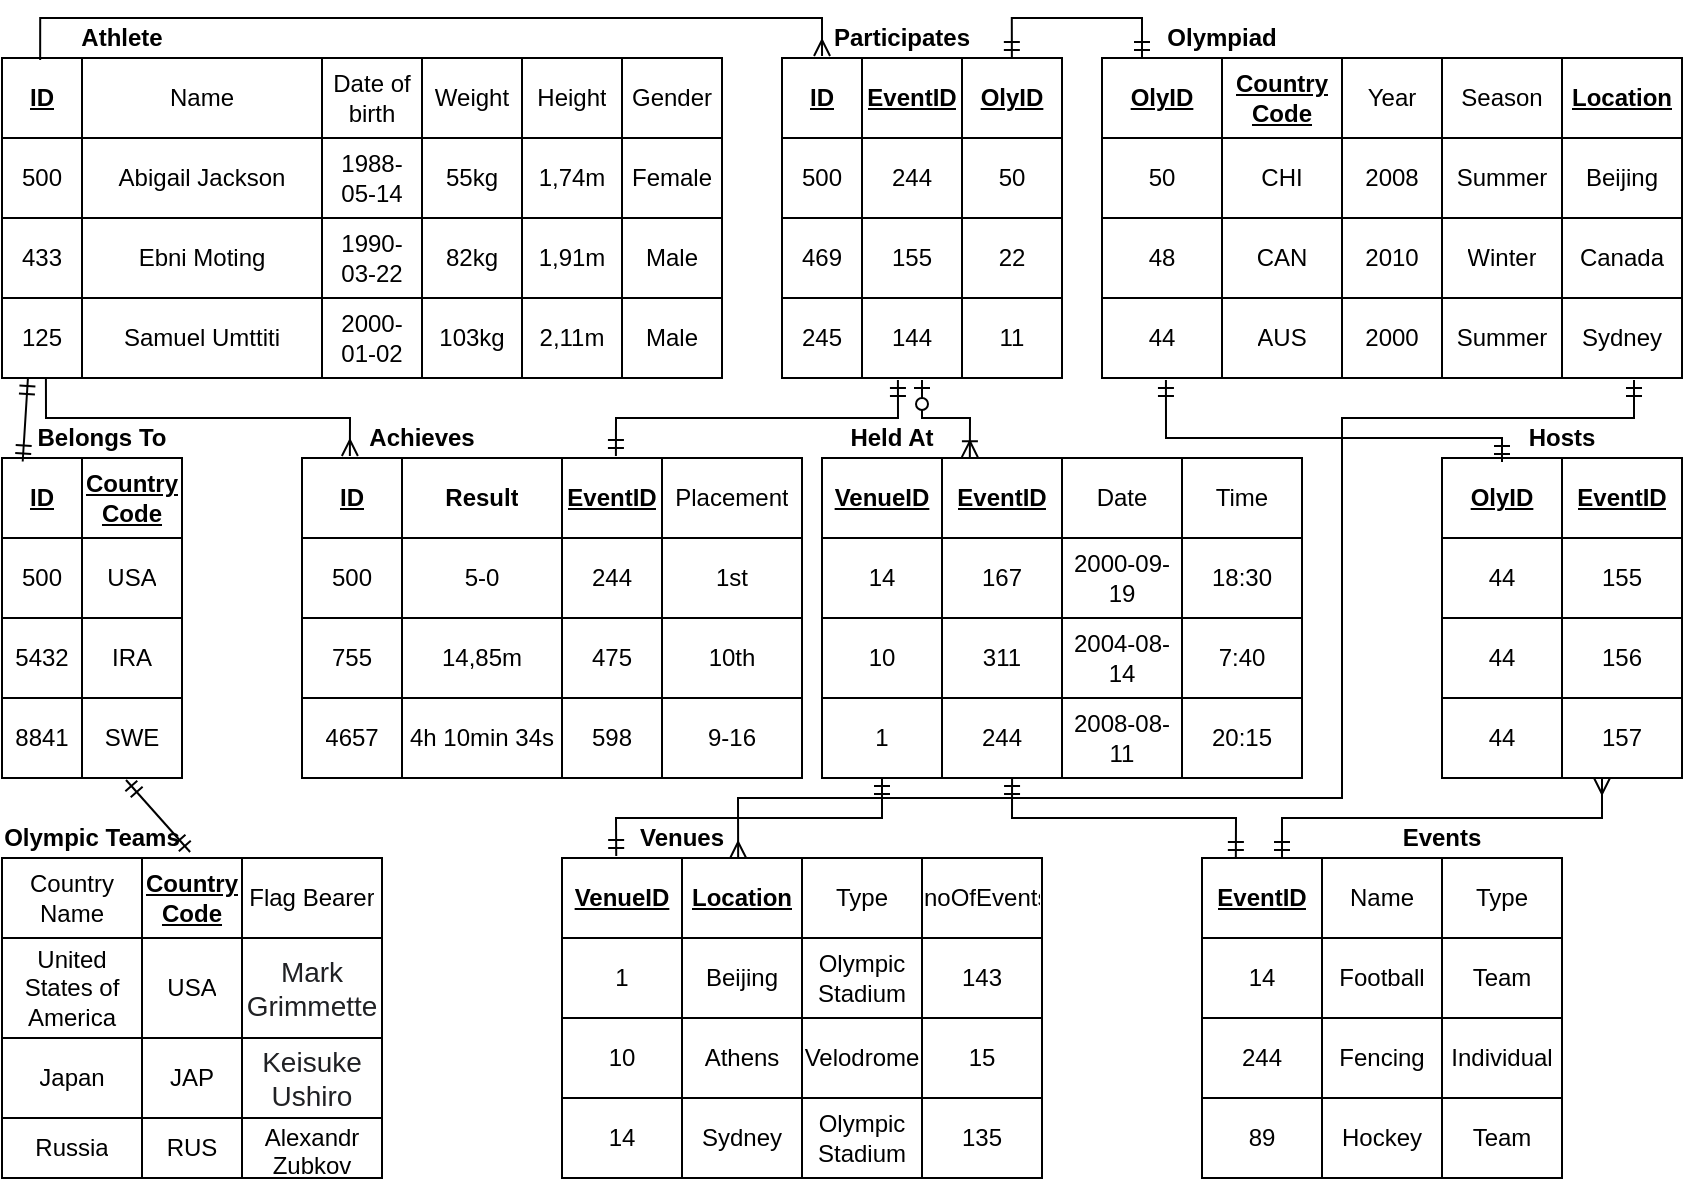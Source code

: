 <mxfile version="13.10.8" type="github">
  <diagram id="R2lEEEUBdFMjLlhIrx00" name="Page-1">
    <mxGraphModel dx="868" dy="450" grid="1" gridSize="10" guides="1" tooltips="1" connect="1" arrows="1" fold="1" page="1" pageScale="1" pageWidth="850" pageHeight="1100" math="0" shadow="0" extFonts="Permanent Marker^https://fonts.googleapis.com/css?family=Permanent+Marker">
      <root>
        <mxCell id="0" />
        <mxCell id="1" parent="0" />
        <mxCell id="pFVaxG2ovcDRRp4HrHUz-8" value="" style="shape=table;html=1;whiteSpace=wrap;startSize=0;container=1;collapsible=0;childLayout=tableLayout;" vertex="1" parent="1">
          <mxGeometry x="10" y="40" width="360" height="160" as="geometry" />
        </mxCell>
        <mxCell id="pFVaxG2ovcDRRp4HrHUz-9" value="" style="shape=partialRectangle;html=1;whiteSpace=wrap;collapsible=0;dropTarget=0;pointerEvents=0;fillColor=none;top=0;left=0;bottom=0;right=0;points=[[0,0.5],[1,0.5]];portConstraint=eastwest;" vertex="1" parent="pFVaxG2ovcDRRp4HrHUz-8">
          <mxGeometry width="360" height="40" as="geometry" />
        </mxCell>
        <mxCell id="pFVaxG2ovcDRRp4HrHUz-10" value="ID" style="shape=partialRectangle;html=1;whiteSpace=wrap;connectable=0;overflow=hidden;fillColor=none;top=0;left=0;bottom=0;right=0;fontStyle=5" vertex="1" parent="pFVaxG2ovcDRRp4HrHUz-9">
          <mxGeometry width="40" height="40" as="geometry" />
        </mxCell>
        <mxCell id="pFVaxG2ovcDRRp4HrHUz-11" value="Name" style="shape=partialRectangle;html=1;whiteSpace=wrap;connectable=0;overflow=hidden;fillColor=none;top=0;left=0;bottom=0;right=0;" vertex="1" parent="pFVaxG2ovcDRRp4HrHUz-9">
          <mxGeometry x="40" width="120" height="40" as="geometry" />
        </mxCell>
        <mxCell id="pFVaxG2ovcDRRp4HrHUz-12" value="Date of birth" style="shape=partialRectangle;html=1;whiteSpace=wrap;connectable=0;overflow=hidden;fillColor=none;top=0;left=0;bottom=0;right=0;fontStyle=0" vertex="1" parent="pFVaxG2ovcDRRp4HrHUz-9">
          <mxGeometry x="160" width="50" height="40" as="geometry" />
        </mxCell>
        <mxCell id="pFVaxG2ovcDRRp4HrHUz-13" value="Weight" style="shape=partialRectangle;html=1;whiteSpace=wrap;connectable=0;overflow=hidden;fillColor=none;top=0;left=0;bottom=0;right=0;" vertex="1" parent="pFVaxG2ovcDRRp4HrHUz-9">
          <mxGeometry x="210" width="50" height="40" as="geometry" />
        </mxCell>
        <mxCell id="pFVaxG2ovcDRRp4HrHUz-14" value="Height" style="shape=partialRectangle;html=1;whiteSpace=wrap;connectable=0;overflow=hidden;fillColor=none;top=0;left=0;bottom=0;right=0;" vertex="1" parent="pFVaxG2ovcDRRp4HrHUz-9">
          <mxGeometry x="260" width="50" height="40" as="geometry" />
        </mxCell>
        <mxCell id="pFVaxG2ovcDRRp4HrHUz-15" value="Gender" style="shape=partialRectangle;html=1;whiteSpace=wrap;connectable=0;overflow=hidden;fillColor=none;top=0;left=0;bottom=0;right=0;" vertex="1" parent="pFVaxG2ovcDRRp4HrHUz-9">
          <mxGeometry x="310" width="50" height="40" as="geometry" />
        </mxCell>
        <mxCell id="pFVaxG2ovcDRRp4HrHUz-16" value="" style="shape=partialRectangle;html=1;whiteSpace=wrap;collapsible=0;dropTarget=0;pointerEvents=0;fillColor=none;top=0;left=0;bottom=0;right=0;points=[[0,0.5],[1,0.5]];portConstraint=eastwest;" vertex="1" parent="pFVaxG2ovcDRRp4HrHUz-8">
          <mxGeometry y="40" width="360" height="40" as="geometry" />
        </mxCell>
        <mxCell id="pFVaxG2ovcDRRp4HrHUz-17" value="500" style="shape=partialRectangle;html=1;whiteSpace=wrap;connectable=0;overflow=hidden;fillColor=none;top=0;left=0;bottom=0;right=0;" vertex="1" parent="pFVaxG2ovcDRRp4HrHUz-16">
          <mxGeometry width="40" height="40" as="geometry" />
        </mxCell>
        <mxCell id="pFVaxG2ovcDRRp4HrHUz-18" value="Abigail Jackson" style="shape=partialRectangle;html=1;whiteSpace=wrap;connectable=0;overflow=hidden;fillColor=none;top=0;left=0;bottom=0;right=0;" vertex="1" parent="pFVaxG2ovcDRRp4HrHUz-16">
          <mxGeometry x="40" width="120" height="40" as="geometry" />
        </mxCell>
        <mxCell id="pFVaxG2ovcDRRp4HrHUz-19" value="1988-05-14" style="shape=partialRectangle;html=1;whiteSpace=wrap;connectable=0;overflow=hidden;fillColor=none;top=0;left=0;bottom=0;right=0;" vertex="1" parent="pFVaxG2ovcDRRp4HrHUz-16">
          <mxGeometry x="160" width="50" height="40" as="geometry" />
        </mxCell>
        <mxCell id="pFVaxG2ovcDRRp4HrHUz-20" value="55kg" style="shape=partialRectangle;html=1;whiteSpace=wrap;connectable=0;overflow=hidden;fillColor=none;top=0;left=0;bottom=0;right=0;" vertex="1" parent="pFVaxG2ovcDRRp4HrHUz-16">
          <mxGeometry x="210" width="50" height="40" as="geometry" />
        </mxCell>
        <mxCell id="pFVaxG2ovcDRRp4HrHUz-21" value="1,74m" style="shape=partialRectangle;html=1;whiteSpace=wrap;connectable=0;overflow=hidden;fillColor=none;top=0;left=0;bottom=0;right=0;" vertex="1" parent="pFVaxG2ovcDRRp4HrHUz-16">
          <mxGeometry x="260" width="50" height="40" as="geometry" />
        </mxCell>
        <mxCell id="pFVaxG2ovcDRRp4HrHUz-22" value="Female" style="shape=partialRectangle;html=1;whiteSpace=wrap;connectable=0;overflow=hidden;fillColor=none;top=0;left=0;bottom=0;right=0;" vertex="1" parent="pFVaxG2ovcDRRp4HrHUz-16">
          <mxGeometry x="310" width="50" height="40" as="geometry" />
        </mxCell>
        <mxCell id="pFVaxG2ovcDRRp4HrHUz-23" value="" style="shape=partialRectangle;html=1;whiteSpace=wrap;collapsible=0;dropTarget=0;pointerEvents=0;fillColor=none;top=0;left=0;bottom=0;right=0;points=[[0,0.5],[1,0.5]];portConstraint=eastwest;" vertex="1" parent="pFVaxG2ovcDRRp4HrHUz-8">
          <mxGeometry y="80" width="360" height="40" as="geometry" />
        </mxCell>
        <mxCell id="pFVaxG2ovcDRRp4HrHUz-24" value="433" style="shape=partialRectangle;html=1;whiteSpace=wrap;connectable=0;overflow=hidden;fillColor=none;top=0;left=0;bottom=0;right=0;" vertex="1" parent="pFVaxG2ovcDRRp4HrHUz-23">
          <mxGeometry width="40" height="40" as="geometry" />
        </mxCell>
        <mxCell id="pFVaxG2ovcDRRp4HrHUz-25" value="Ebni Moting" style="shape=partialRectangle;html=1;whiteSpace=wrap;connectable=0;overflow=hidden;fillColor=none;top=0;left=0;bottom=0;right=0;" vertex="1" parent="pFVaxG2ovcDRRp4HrHUz-23">
          <mxGeometry x="40" width="120" height="40" as="geometry" />
        </mxCell>
        <mxCell id="pFVaxG2ovcDRRp4HrHUz-26" value="1990-03-22" style="shape=partialRectangle;html=1;whiteSpace=wrap;connectable=0;overflow=hidden;fillColor=none;top=0;left=0;bottom=0;right=0;" vertex="1" parent="pFVaxG2ovcDRRp4HrHUz-23">
          <mxGeometry x="160" width="50" height="40" as="geometry" />
        </mxCell>
        <mxCell id="pFVaxG2ovcDRRp4HrHUz-27" value="82kg" style="shape=partialRectangle;html=1;whiteSpace=wrap;connectable=0;overflow=hidden;fillColor=none;top=0;left=0;bottom=0;right=0;" vertex="1" parent="pFVaxG2ovcDRRp4HrHUz-23">
          <mxGeometry x="210" width="50" height="40" as="geometry" />
        </mxCell>
        <mxCell id="pFVaxG2ovcDRRp4HrHUz-28" value="1,91m" style="shape=partialRectangle;html=1;whiteSpace=wrap;connectable=0;overflow=hidden;fillColor=none;top=0;left=0;bottom=0;right=0;" vertex="1" parent="pFVaxG2ovcDRRp4HrHUz-23">
          <mxGeometry x="260" width="50" height="40" as="geometry" />
        </mxCell>
        <mxCell id="pFVaxG2ovcDRRp4HrHUz-29" value="Male" style="shape=partialRectangle;html=1;whiteSpace=wrap;connectable=0;overflow=hidden;fillColor=none;top=0;left=0;bottom=0;right=0;" vertex="1" parent="pFVaxG2ovcDRRp4HrHUz-23">
          <mxGeometry x="310" width="50" height="40" as="geometry" />
        </mxCell>
        <mxCell id="pFVaxG2ovcDRRp4HrHUz-30" value="" style="shape=partialRectangle;html=1;whiteSpace=wrap;collapsible=0;dropTarget=0;pointerEvents=0;fillColor=none;top=0;left=0;bottom=0;right=0;points=[[0,0.5],[1,0.5]];portConstraint=eastwest;" vertex="1" parent="pFVaxG2ovcDRRp4HrHUz-8">
          <mxGeometry y="120" width="360" height="40" as="geometry" />
        </mxCell>
        <mxCell id="pFVaxG2ovcDRRp4HrHUz-31" value="125" style="shape=partialRectangle;html=1;whiteSpace=wrap;connectable=0;overflow=hidden;fillColor=none;top=0;left=0;bottom=0;right=0;" vertex="1" parent="pFVaxG2ovcDRRp4HrHUz-30">
          <mxGeometry width="40" height="40" as="geometry" />
        </mxCell>
        <mxCell id="pFVaxG2ovcDRRp4HrHUz-32" value="Samuel Umttiti" style="shape=partialRectangle;html=1;whiteSpace=wrap;connectable=0;overflow=hidden;fillColor=none;top=0;left=0;bottom=0;right=0;" vertex="1" parent="pFVaxG2ovcDRRp4HrHUz-30">
          <mxGeometry x="40" width="120" height="40" as="geometry" />
        </mxCell>
        <mxCell id="pFVaxG2ovcDRRp4HrHUz-33" value="2000-01-02" style="shape=partialRectangle;html=1;whiteSpace=wrap;connectable=0;overflow=hidden;fillColor=none;top=0;left=0;bottom=0;right=0;" vertex="1" parent="pFVaxG2ovcDRRp4HrHUz-30">
          <mxGeometry x="160" width="50" height="40" as="geometry" />
        </mxCell>
        <mxCell id="pFVaxG2ovcDRRp4HrHUz-34" value="103kg" style="shape=partialRectangle;html=1;whiteSpace=wrap;connectable=0;overflow=hidden;fillColor=none;top=0;left=0;bottom=0;right=0;" vertex="1" parent="pFVaxG2ovcDRRp4HrHUz-30">
          <mxGeometry x="210" width="50" height="40" as="geometry" />
        </mxCell>
        <mxCell id="pFVaxG2ovcDRRp4HrHUz-35" value="2,11m" style="shape=partialRectangle;html=1;whiteSpace=wrap;connectable=0;overflow=hidden;fillColor=none;top=0;left=0;bottom=0;right=0;" vertex="1" parent="pFVaxG2ovcDRRp4HrHUz-30">
          <mxGeometry x="260" width="50" height="40" as="geometry" />
        </mxCell>
        <mxCell id="pFVaxG2ovcDRRp4HrHUz-36" value="Male" style="shape=partialRectangle;html=1;whiteSpace=wrap;connectable=0;overflow=hidden;fillColor=none;top=0;left=0;bottom=0;right=0;" vertex="1" parent="pFVaxG2ovcDRRp4HrHUz-30">
          <mxGeometry x="310" width="50" height="40" as="geometry" />
        </mxCell>
        <mxCell id="pFVaxG2ovcDRRp4HrHUz-37" value="" style="shape=table;html=1;whiteSpace=wrap;startSize=0;container=1;collapsible=0;childLayout=tableLayout;fontStyle=5" vertex="1" parent="1">
          <mxGeometry x="400" y="40" width="140" height="160" as="geometry" />
        </mxCell>
        <mxCell id="pFVaxG2ovcDRRp4HrHUz-38" value="" style="shape=partialRectangle;html=1;whiteSpace=wrap;collapsible=0;dropTarget=0;pointerEvents=0;fillColor=none;top=0;left=0;bottom=0;right=0;points=[[0,0.5],[1,0.5]];portConstraint=eastwest;" vertex="1" parent="pFVaxG2ovcDRRp4HrHUz-37">
          <mxGeometry width="140" height="40" as="geometry" />
        </mxCell>
        <mxCell id="pFVaxG2ovcDRRp4HrHUz-39" value="ID" style="shape=partialRectangle;html=1;whiteSpace=wrap;connectable=0;overflow=hidden;fillColor=none;top=0;left=0;bottom=0;right=0;fontStyle=5" vertex="1" parent="pFVaxG2ovcDRRp4HrHUz-38">
          <mxGeometry width="40" height="40" as="geometry" />
        </mxCell>
        <mxCell id="pFVaxG2ovcDRRp4HrHUz-40" value="EventID" style="shape=partialRectangle;html=1;whiteSpace=wrap;connectable=0;overflow=hidden;fillColor=none;top=0;left=0;bottom=0;right=0;fontStyle=5" vertex="1" parent="pFVaxG2ovcDRRp4HrHUz-38">
          <mxGeometry x="40" width="50" height="40" as="geometry" />
        </mxCell>
        <mxCell id="pFVaxG2ovcDRRp4HrHUz-41" value="&lt;u&gt;OlyID&lt;/u&gt;" style="shape=partialRectangle;html=1;whiteSpace=wrap;connectable=0;overflow=hidden;fillColor=none;top=0;left=0;bottom=0;right=0;fontStyle=1" vertex="1" parent="pFVaxG2ovcDRRp4HrHUz-38">
          <mxGeometry x="90" width="50" height="40" as="geometry" />
        </mxCell>
        <mxCell id="pFVaxG2ovcDRRp4HrHUz-42" value="" style="shape=partialRectangle;html=1;whiteSpace=wrap;collapsible=0;dropTarget=0;pointerEvents=0;fillColor=none;top=0;left=0;bottom=0;right=0;points=[[0,0.5],[1,0.5]];portConstraint=eastwest;" vertex="1" parent="pFVaxG2ovcDRRp4HrHUz-37">
          <mxGeometry y="40" width="140" height="40" as="geometry" />
        </mxCell>
        <mxCell id="pFVaxG2ovcDRRp4HrHUz-43" value="500" style="shape=partialRectangle;html=1;whiteSpace=wrap;connectable=0;overflow=hidden;fillColor=none;top=0;left=0;bottom=0;right=0;" vertex="1" parent="pFVaxG2ovcDRRp4HrHUz-42">
          <mxGeometry width="40" height="40" as="geometry" />
        </mxCell>
        <mxCell id="pFVaxG2ovcDRRp4HrHUz-44" value="244" style="shape=partialRectangle;html=1;whiteSpace=wrap;connectable=0;overflow=hidden;fillColor=none;top=0;left=0;bottom=0;right=0;" vertex="1" parent="pFVaxG2ovcDRRp4HrHUz-42">
          <mxGeometry x="40" width="50" height="40" as="geometry" />
        </mxCell>
        <mxCell id="pFVaxG2ovcDRRp4HrHUz-45" value="50" style="shape=partialRectangle;html=1;whiteSpace=wrap;connectable=0;overflow=hidden;fillColor=none;top=0;left=0;bottom=0;right=0;" vertex="1" parent="pFVaxG2ovcDRRp4HrHUz-42">
          <mxGeometry x="90" width="50" height="40" as="geometry" />
        </mxCell>
        <mxCell id="pFVaxG2ovcDRRp4HrHUz-46" value="" style="shape=partialRectangle;html=1;whiteSpace=wrap;collapsible=0;dropTarget=0;pointerEvents=0;fillColor=none;top=0;left=0;bottom=0;right=0;points=[[0,0.5],[1,0.5]];portConstraint=eastwest;" vertex="1" parent="pFVaxG2ovcDRRp4HrHUz-37">
          <mxGeometry y="80" width="140" height="40" as="geometry" />
        </mxCell>
        <mxCell id="pFVaxG2ovcDRRp4HrHUz-47" value="469" style="shape=partialRectangle;html=1;whiteSpace=wrap;connectable=0;overflow=hidden;fillColor=none;top=0;left=0;bottom=0;right=0;" vertex="1" parent="pFVaxG2ovcDRRp4HrHUz-46">
          <mxGeometry width="40" height="40" as="geometry" />
        </mxCell>
        <mxCell id="pFVaxG2ovcDRRp4HrHUz-48" value="155" style="shape=partialRectangle;html=1;whiteSpace=wrap;connectable=0;overflow=hidden;fillColor=none;top=0;left=0;bottom=0;right=0;" vertex="1" parent="pFVaxG2ovcDRRp4HrHUz-46">
          <mxGeometry x="40" width="50" height="40" as="geometry" />
        </mxCell>
        <mxCell id="pFVaxG2ovcDRRp4HrHUz-49" value="22" style="shape=partialRectangle;html=1;whiteSpace=wrap;connectable=0;overflow=hidden;fillColor=none;top=0;left=0;bottom=0;right=0;" vertex="1" parent="pFVaxG2ovcDRRp4HrHUz-46">
          <mxGeometry x="90" width="50" height="40" as="geometry" />
        </mxCell>
        <mxCell id="pFVaxG2ovcDRRp4HrHUz-50" value="" style="shape=partialRectangle;html=1;whiteSpace=wrap;collapsible=0;dropTarget=0;pointerEvents=0;fillColor=none;top=0;left=0;bottom=0;right=0;points=[[0,0.5],[1,0.5]];portConstraint=eastwest;" vertex="1" parent="pFVaxG2ovcDRRp4HrHUz-37">
          <mxGeometry y="120" width="140" height="40" as="geometry" />
        </mxCell>
        <mxCell id="pFVaxG2ovcDRRp4HrHUz-51" value="245" style="shape=partialRectangle;html=1;whiteSpace=wrap;connectable=0;overflow=hidden;fillColor=none;top=0;left=0;bottom=0;right=0;" vertex="1" parent="pFVaxG2ovcDRRp4HrHUz-50">
          <mxGeometry width="40" height="40" as="geometry" />
        </mxCell>
        <mxCell id="pFVaxG2ovcDRRp4HrHUz-52" value="144" style="shape=partialRectangle;html=1;whiteSpace=wrap;connectable=0;overflow=hidden;fillColor=none;top=0;left=0;bottom=0;right=0;" vertex="1" parent="pFVaxG2ovcDRRp4HrHUz-50">
          <mxGeometry x="40" width="50" height="40" as="geometry" />
        </mxCell>
        <mxCell id="pFVaxG2ovcDRRp4HrHUz-53" value="11" style="shape=partialRectangle;html=1;whiteSpace=wrap;connectable=0;overflow=hidden;fillColor=none;top=0;left=0;bottom=0;right=0;" vertex="1" parent="pFVaxG2ovcDRRp4HrHUz-50">
          <mxGeometry x="90" width="50" height="40" as="geometry" />
        </mxCell>
        <mxCell id="pFVaxG2ovcDRRp4HrHUz-54" value="" style="shape=table;html=1;whiteSpace=wrap;startSize=0;container=1;collapsible=0;childLayout=tableLayout;" vertex="1" parent="1">
          <mxGeometry x="560" y="40" width="230" height="160" as="geometry" />
        </mxCell>
        <mxCell id="pFVaxG2ovcDRRp4HrHUz-55" value="" style="shape=partialRectangle;html=1;whiteSpace=wrap;collapsible=0;dropTarget=0;pointerEvents=0;fillColor=none;top=0;left=0;bottom=0;right=0;points=[[0,0.5],[1,0.5]];portConstraint=eastwest;" vertex="1" parent="pFVaxG2ovcDRRp4HrHUz-54">
          <mxGeometry width="230" height="40" as="geometry" />
        </mxCell>
        <mxCell id="pFVaxG2ovcDRRp4HrHUz-56" value="OlyID" style="shape=partialRectangle;html=1;whiteSpace=wrap;connectable=0;overflow=hidden;fillColor=none;top=0;left=0;bottom=0;right=0;fontStyle=5" vertex="1" parent="pFVaxG2ovcDRRp4HrHUz-55">
          <mxGeometry width="60" height="40" as="geometry" />
        </mxCell>
        <mxCell id="pFVaxG2ovcDRRp4HrHUz-57" value="&lt;b&gt;Country&lt;br&gt;Code&lt;/b&gt;" style="shape=partialRectangle;html=1;whiteSpace=wrap;connectable=0;overflow=hidden;fillColor=none;top=0;left=0;bottom=0;right=0;fontStyle=4" vertex="1" parent="pFVaxG2ovcDRRp4HrHUz-55">
          <mxGeometry x="60" width="60" height="40" as="geometry" />
        </mxCell>
        <mxCell id="pFVaxG2ovcDRRp4HrHUz-58" value="Year" style="shape=partialRectangle;html=1;whiteSpace=wrap;connectable=0;overflow=hidden;fillColor=none;top=0;left=0;bottom=0;right=0;" vertex="1" parent="pFVaxG2ovcDRRp4HrHUz-55">
          <mxGeometry x="120" width="50" height="40" as="geometry" />
        </mxCell>
        <mxCell id="pFVaxG2ovcDRRp4HrHUz-59" value="Season" style="shape=partialRectangle;html=1;whiteSpace=wrap;connectable=0;overflow=hidden;fillColor=none;top=0;left=0;bottom=0;right=0;" vertex="1" parent="pFVaxG2ovcDRRp4HrHUz-55">
          <mxGeometry x="170" width="60" height="40" as="geometry" />
        </mxCell>
        <mxCell id="pFVaxG2ovcDRRp4HrHUz-60" value="" style="shape=partialRectangle;html=1;whiteSpace=wrap;collapsible=0;dropTarget=0;pointerEvents=0;fillColor=none;top=0;left=0;bottom=0;right=0;points=[[0,0.5],[1,0.5]];portConstraint=eastwest;" vertex="1" parent="pFVaxG2ovcDRRp4HrHUz-54">
          <mxGeometry y="40" width="230" height="40" as="geometry" />
        </mxCell>
        <mxCell id="pFVaxG2ovcDRRp4HrHUz-61" value="50" style="shape=partialRectangle;html=1;whiteSpace=wrap;connectable=0;overflow=hidden;fillColor=none;top=0;left=0;bottom=0;right=0;" vertex="1" parent="pFVaxG2ovcDRRp4HrHUz-60">
          <mxGeometry width="60" height="40" as="geometry" />
        </mxCell>
        <mxCell id="pFVaxG2ovcDRRp4HrHUz-62" value="CHI" style="shape=partialRectangle;html=1;whiteSpace=wrap;connectable=0;overflow=hidden;fillColor=none;top=0;left=0;bottom=0;right=0;" vertex="1" parent="pFVaxG2ovcDRRp4HrHUz-60">
          <mxGeometry x="60" width="60" height="40" as="geometry" />
        </mxCell>
        <mxCell id="pFVaxG2ovcDRRp4HrHUz-63" value="2008" style="shape=partialRectangle;html=1;whiteSpace=wrap;connectable=0;overflow=hidden;fillColor=none;top=0;left=0;bottom=0;right=0;" vertex="1" parent="pFVaxG2ovcDRRp4HrHUz-60">
          <mxGeometry x="120" width="50" height="40" as="geometry" />
        </mxCell>
        <mxCell id="pFVaxG2ovcDRRp4HrHUz-64" value="Summer" style="shape=partialRectangle;html=1;whiteSpace=wrap;connectable=0;overflow=hidden;fillColor=none;top=0;left=0;bottom=0;right=0;" vertex="1" parent="pFVaxG2ovcDRRp4HrHUz-60">
          <mxGeometry x="170" width="60" height="40" as="geometry" />
        </mxCell>
        <mxCell id="pFVaxG2ovcDRRp4HrHUz-65" value="" style="shape=partialRectangle;html=1;whiteSpace=wrap;collapsible=0;dropTarget=0;pointerEvents=0;fillColor=none;top=0;left=0;bottom=0;right=0;points=[[0,0.5],[1,0.5]];portConstraint=eastwest;" vertex="1" parent="pFVaxG2ovcDRRp4HrHUz-54">
          <mxGeometry y="80" width="230" height="40" as="geometry" />
        </mxCell>
        <mxCell id="pFVaxG2ovcDRRp4HrHUz-66" value="48" style="shape=partialRectangle;html=1;whiteSpace=wrap;connectable=0;overflow=hidden;fillColor=none;top=0;left=0;bottom=0;right=0;" vertex="1" parent="pFVaxG2ovcDRRp4HrHUz-65">
          <mxGeometry width="60" height="40" as="geometry" />
        </mxCell>
        <mxCell id="pFVaxG2ovcDRRp4HrHUz-67" value="CAN" style="shape=partialRectangle;html=1;whiteSpace=wrap;connectable=0;overflow=hidden;fillColor=none;top=0;left=0;bottom=0;right=0;" vertex="1" parent="pFVaxG2ovcDRRp4HrHUz-65">
          <mxGeometry x="60" width="60" height="40" as="geometry" />
        </mxCell>
        <mxCell id="pFVaxG2ovcDRRp4HrHUz-68" value="2010" style="shape=partialRectangle;html=1;whiteSpace=wrap;connectable=0;overflow=hidden;fillColor=none;top=0;left=0;bottom=0;right=0;" vertex="1" parent="pFVaxG2ovcDRRp4HrHUz-65">
          <mxGeometry x="120" width="50" height="40" as="geometry" />
        </mxCell>
        <mxCell id="pFVaxG2ovcDRRp4HrHUz-69" value="Winter" style="shape=partialRectangle;html=1;whiteSpace=wrap;connectable=0;overflow=hidden;fillColor=none;top=0;left=0;bottom=0;right=0;" vertex="1" parent="pFVaxG2ovcDRRp4HrHUz-65">
          <mxGeometry x="170" width="60" height="40" as="geometry" />
        </mxCell>
        <mxCell id="pFVaxG2ovcDRRp4HrHUz-70" value="" style="shape=partialRectangle;html=1;whiteSpace=wrap;collapsible=0;dropTarget=0;pointerEvents=0;fillColor=none;top=0;left=0;bottom=0;right=0;points=[[0,0.5],[1,0.5]];portConstraint=eastwest;" vertex="1" parent="pFVaxG2ovcDRRp4HrHUz-54">
          <mxGeometry y="120" width="230" height="40" as="geometry" />
        </mxCell>
        <mxCell id="pFVaxG2ovcDRRp4HrHUz-71" value="44" style="shape=partialRectangle;html=1;whiteSpace=wrap;connectable=0;overflow=hidden;fillColor=none;top=0;left=0;bottom=0;right=0;" vertex="1" parent="pFVaxG2ovcDRRp4HrHUz-70">
          <mxGeometry width="60" height="40" as="geometry" />
        </mxCell>
        <mxCell id="pFVaxG2ovcDRRp4HrHUz-72" value="AUS" style="shape=partialRectangle;html=1;whiteSpace=wrap;connectable=0;overflow=hidden;fillColor=none;top=0;left=0;bottom=0;right=0;" vertex="1" parent="pFVaxG2ovcDRRp4HrHUz-70">
          <mxGeometry x="60" width="60" height="40" as="geometry" />
        </mxCell>
        <mxCell id="pFVaxG2ovcDRRp4HrHUz-73" value="2000" style="shape=partialRectangle;html=1;whiteSpace=wrap;connectable=0;overflow=hidden;fillColor=none;top=0;left=0;bottom=0;right=0;" vertex="1" parent="pFVaxG2ovcDRRp4HrHUz-70">
          <mxGeometry x="120" width="50" height="40" as="geometry" />
        </mxCell>
        <mxCell id="pFVaxG2ovcDRRp4HrHUz-74" value="Summer" style="shape=partialRectangle;html=1;whiteSpace=wrap;connectable=0;overflow=hidden;fillColor=none;top=0;left=0;bottom=0;right=0;" vertex="1" parent="pFVaxG2ovcDRRp4HrHUz-70">
          <mxGeometry x="170" width="60" height="40" as="geometry" />
        </mxCell>
        <mxCell id="pFVaxG2ovcDRRp4HrHUz-75" value="Participates" style="text;html=1;strokeColor=none;fillColor=none;align=center;verticalAlign=middle;whiteSpace=wrap;rounded=0;fontStyle=1" vertex="1" parent="1">
          <mxGeometry x="440" y="20" width="40" height="20" as="geometry" />
        </mxCell>
        <mxCell id="pFVaxG2ovcDRRp4HrHUz-220" style="edgeStyle=orthogonalEdgeStyle;rounded=0;orthogonalLoop=1;jettySize=auto;html=1;exitX=0.053;exitY=0.025;exitDx=0;exitDy=0;entryX=0.143;entryY=-0.025;entryDx=0;entryDy=0;entryPerimeter=0;startArrow=none;startFill=0;endArrow=ERmany;endFill=0;exitPerimeter=0;" edge="1" parent="1" source="pFVaxG2ovcDRRp4HrHUz-9" target="pFVaxG2ovcDRRp4HrHUz-38">
          <mxGeometry relative="1" as="geometry" />
        </mxCell>
        <mxCell id="pFVaxG2ovcDRRp4HrHUz-76" value="Athlete" style="text;html=1;strokeColor=none;fillColor=none;align=center;verticalAlign=middle;whiteSpace=wrap;rounded=0;fontStyle=1" vertex="1" parent="1">
          <mxGeometry x="50" y="20" width="40" height="20" as="geometry" />
        </mxCell>
        <mxCell id="pFVaxG2ovcDRRp4HrHUz-77" value="&lt;b&gt;Olympiad&lt;/b&gt;" style="text;html=1;strokeColor=none;fillColor=none;align=center;verticalAlign=middle;whiteSpace=wrap;rounded=0;" vertex="1" parent="1">
          <mxGeometry x="600" y="20" width="40" height="20" as="geometry" />
        </mxCell>
        <mxCell id="pFVaxG2ovcDRRp4HrHUz-78" value="" style="shape=table;html=1;whiteSpace=wrap;startSize=0;container=1;collapsible=0;childLayout=tableLayout;fontStyle=1" vertex="1" parent="1">
          <mxGeometry x="10" y="240" width="90" height="160" as="geometry" />
        </mxCell>
        <mxCell id="pFVaxG2ovcDRRp4HrHUz-79" value="" style="shape=partialRectangle;html=1;whiteSpace=wrap;collapsible=0;dropTarget=0;pointerEvents=0;fillColor=none;top=0;left=0;bottom=0;right=0;points=[[0,0.5],[1,0.5]];portConstraint=eastwest;" vertex="1" parent="pFVaxG2ovcDRRp4HrHUz-78">
          <mxGeometry width="90" height="40" as="geometry" />
        </mxCell>
        <mxCell id="pFVaxG2ovcDRRp4HrHUz-80" value="ID" style="shape=partialRectangle;html=1;whiteSpace=wrap;connectable=0;overflow=hidden;fillColor=none;top=0;left=0;bottom=0;right=0;fontStyle=5" vertex="1" parent="pFVaxG2ovcDRRp4HrHUz-79">
          <mxGeometry width="40" height="40" as="geometry" />
        </mxCell>
        <mxCell id="pFVaxG2ovcDRRp4HrHUz-81" value="Country&lt;br&gt;Code" style="shape=partialRectangle;html=1;whiteSpace=wrap;connectable=0;overflow=hidden;fillColor=none;top=0;left=0;bottom=0;right=0;fontStyle=5" vertex="1" parent="pFVaxG2ovcDRRp4HrHUz-79">
          <mxGeometry x="40" width="50" height="40" as="geometry" />
        </mxCell>
        <mxCell id="pFVaxG2ovcDRRp4HrHUz-82" value="" style="shape=partialRectangle;html=1;whiteSpace=wrap;collapsible=0;dropTarget=0;pointerEvents=0;fillColor=none;top=0;left=0;bottom=0;right=0;points=[[0,0.5],[1,0.5]];portConstraint=eastwest;" vertex="1" parent="pFVaxG2ovcDRRp4HrHUz-78">
          <mxGeometry y="40" width="90" height="40" as="geometry" />
        </mxCell>
        <mxCell id="pFVaxG2ovcDRRp4HrHUz-83" value="500" style="shape=partialRectangle;html=1;whiteSpace=wrap;connectable=0;overflow=hidden;fillColor=none;top=0;left=0;bottom=0;right=0;" vertex="1" parent="pFVaxG2ovcDRRp4HrHUz-82">
          <mxGeometry width="40" height="40" as="geometry" />
        </mxCell>
        <mxCell id="pFVaxG2ovcDRRp4HrHUz-84" value="USA" style="shape=partialRectangle;html=1;whiteSpace=wrap;connectable=0;overflow=hidden;fillColor=none;top=0;left=0;bottom=0;right=0;" vertex="1" parent="pFVaxG2ovcDRRp4HrHUz-82">
          <mxGeometry x="40" width="50" height="40" as="geometry" />
        </mxCell>
        <mxCell id="pFVaxG2ovcDRRp4HrHUz-85" value="" style="shape=partialRectangle;html=1;whiteSpace=wrap;collapsible=0;dropTarget=0;pointerEvents=0;fillColor=none;top=0;left=0;bottom=0;right=0;points=[[0,0.5],[1,0.5]];portConstraint=eastwest;" vertex="1" parent="pFVaxG2ovcDRRp4HrHUz-78">
          <mxGeometry y="80" width="90" height="40" as="geometry" />
        </mxCell>
        <mxCell id="pFVaxG2ovcDRRp4HrHUz-86" value="5432" style="shape=partialRectangle;html=1;whiteSpace=wrap;connectable=0;overflow=hidden;fillColor=none;top=0;left=0;bottom=0;right=0;" vertex="1" parent="pFVaxG2ovcDRRp4HrHUz-85">
          <mxGeometry width="40" height="40" as="geometry" />
        </mxCell>
        <mxCell id="pFVaxG2ovcDRRp4HrHUz-87" value="IRA" style="shape=partialRectangle;html=1;whiteSpace=wrap;connectable=0;overflow=hidden;fillColor=none;top=0;left=0;bottom=0;right=0;" vertex="1" parent="pFVaxG2ovcDRRp4HrHUz-85">
          <mxGeometry x="40" width="50" height="40" as="geometry" />
        </mxCell>
        <mxCell id="pFVaxG2ovcDRRp4HrHUz-88" value="" style="shape=partialRectangle;html=1;whiteSpace=wrap;collapsible=0;dropTarget=0;pointerEvents=0;fillColor=none;top=0;left=0;bottom=0;right=0;points=[[0,0.5],[1,0.5]];portConstraint=eastwest;" vertex="1" parent="pFVaxG2ovcDRRp4HrHUz-78">
          <mxGeometry y="120" width="90" height="40" as="geometry" />
        </mxCell>
        <mxCell id="pFVaxG2ovcDRRp4HrHUz-89" value="8841" style="shape=partialRectangle;html=1;whiteSpace=wrap;connectable=0;overflow=hidden;fillColor=none;top=0;left=0;bottom=0;right=0;" vertex="1" parent="pFVaxG2ovcDRRp4HrHUz-88">
          <mxGeometry width="40" height="40" as="geometry" />
        </mxCell>
        <mxCell id="pFVaxG2ovcDRRp4HrHUz-90" value="SWE" style="shape=partialRectangle;html=1;whiteSpace=wrap;connectable=0;overflow=hidden;fillColor=none;top=0;left=0;bottom=0;right=0;" vertex="1" parent="pFVaxG2ovcDRRp4HrHUz-88">
          <mxGeometry x="40" width="50" height="40" as="geometry" />
        </mxCell>
        <mxCell id="pFVaxG2ovcDRRp4HrHUz-91" value="Belongs To" style="text;html=1;strokeColor=none;fillColor=none;align=center;verticalAlign=middle;whiteSpace=wrap;rounded=0;fontStyle=1" vertex="1" parent="1">
          <mxGeometry x="20" y="220" width="80" height="20" as="geometry" />
        </mxCell>
        <mxCell id="pFVaxG2ovcDRRp4HrHUz-95" value="" style="shape=table;html=1;whiteSpace=wrap;startSize=0;container=1;collapsible=0;childLayout=tableLayout;" vertex="1" parent="1">
          <mxGeometry x="10" y="440" width="190" height="160" as="geometry" />
        </mxCell>
        <mxCell id="pFVaxG2ovcDRRp4HrHUz-96" value="" style="shape=partialRectangle;html=1;whiteSpace=wrap;collapsible=0;dropTarget=0;pointerEvents=0;fillColor=none;top=0;left=0;bottom=0;right=0;points=[[0,0.5],[1,0.5]];portConstraint=eastwest;" vertex="1" parent="pFVaxG2ovcDRRp4HrHUz-95">
          <mxGeometry width="190" height="40" as="geometry" />
        </mxCell>
        <mxCell id="pFVaxG2ovcDRRp4HrHUz-97" value="Country&lt;br&gt;Name" style="shape=partialRectangle;html=1;whiteSpace=wrap;connectable=0;overflow=hidden;fillColor=none;top=0;left=0;bottom=0;right=0;" vertex="1" parent="pFVaxG2ovcDRRp4HrHUz-96">
          <mxGeometry width="70" height="40" as="geometry" />
        </mxCell>
        <mxCell id="pFVaxG2ovcDRRp4HrHUz-98" value="&lt;b&gt;Country&lt;br&gt;Code&lt;/b&gt;" style="shape=partialRectangle;html=1;whiteSpace=wrap;connectable=0;overflow=hidden;fillColor=none;top=0;left=0;bottom=0;right=0;fontStyle=4" vertex="1" parent="pFVaxG2ovcDRRp4HrHUz-96">
          <mxGeometry x="70" width="50" height="40" as="geometry" />
        </mxCell>
        <mxCell id="pFVaxG2ovcDRRp4HrHUz-99" value="Flag Bearer" style="shape=partialRectangle;html=1;whiteSpace=wrap;connectable=0;overflow=hidden;fillColor=none;top=0;left=0;bottom=0;right=0;fontStyle=0" vertex="1" parent="pFVaxG2ovcDRRp4HrHUz-96">
          <mxGeometry x="120" width="70" height="40" as="geometry" />
        </mxCell>
        <mxCell id="pFVaxG2ovcDRRp4HrHUz-100" value="" style="shape=partialRectangle;html=1;whiteSpace=wrap;collapsible=0;dropTarget=0;pointerEvents=0;fillColor=none;top=0;left=0;bottom=0;right=0;points=[[0,0.5],[1,0.5]];portConstraint=eastwest;" vertex="1" parent="pFVaxG2ovcDRRp4HrHUz-95">
          <mxGeometry y="40" width="190" height="50" as="geometry" />
        </mxCell>
        <mxCell id="pFVaxG2ovcDRRp4HrHUz-101" value="United States of America" style="shape=partialRectangle;html=1;whiteSpace=wrap;connectable=0;overflow=hidden;fillColor=none;top=0;left=0;bottom=0;right=0;" vertex="1" parent="pFVaxG2ovcDRRp4HrHUz-100">
          <mxGeometry width="70" height="50" as="geometry" />
        </mxCell>
        <mxCell id="pFVaxG2ovcDRRp4HrHUz-102" value="USA" style="shape=partialRectangle;html=1;whiteSpace=wrap;connectable=0;overflow=hidden;fillColor=none;top=0;left=0;bottom=0;right=0;" vertex="1" parent="pFVaxG2ovcDRRp4HrHUz-100">
          <mxGeometry x="70" width="50" height="50" as="geometry" />
        </mxCell>
        <mxCell id="pFVaxG2ovcDRRp4HrHUz-103" value="&lt;span style=&quot;color: rgb(32 , 33 , 36) ; font-family: &amp;#34;arial&amp;#34; , sans-serif ; font-size: 14px ; font-style: normal ; font-weight: 400 ; letter-spacing: normal ; text-align: left ; text-indent: 0px ; text-transform: none ; word-spacing: 0px ; background-color: rgb(255 , 255 , 255) ; display: inline ; float: none&quot;&gt;Mark Grimmette&lt;/span&gt;" style="shape=partialRectangle;html=1;whiteSpace=wrap;connectable=0;overflow=hidden;fillColor=none;top=0;left=0;bottom=0;right=0;" vertex="1" parent="pFVaxG2ovcDRRp4HrHUz-100">
          <mxGeometry x="120" width="70" height="50" as="geometry" />
        </mxCell>
        <mxCell id="pFVaxG2ovcDRRp4HrHUz-104" value="" style="shape=partialRectangle;html=1;whiteSpace=wrap;collapsible=0;dropTarget=0;pointerEvents=0;fillColor=none;top=0;left=0;bottom=0;right=0;points=[[0,0.5],[1,0.5]];portConstraint=eastwest;" vertex="1" parent="pFVaxG2ovcDRRp4HrHUz-95">
          <mxGeometry y="90" width="190" height="40" as="geometry" />
        </mxCell>
        <mxCell id="pFVaxG2ovcDRRp4HrHUz-105" value="Japan" style="shape=partialRectangle;html=1;whiteSpace=wrap;connectable=0;overflow=hidden;fillColor=none;top=0;left=0;bottom=0;right=0;" vertex="1" parent="pFVaxG2ovcDRRp4HrHUz-104">
          <mxGeometry width="70" height="40" as="geometry" />
        </mxCell>
        <mxCell id="pFVaxG2ovcDRRp4HrHUz-106" value="JAP" style="shape=partialRectangle;html=1;whiteSpace=wrap;connectable=0;overflow=hidden;fillColor=none;top=0;left=0;bottom=0;right=0;" vertex="1" parent="pFVaxG2ovcDRRp4HrHUz-104">
          <mxGeometry x="70" width="50" height="40" as="geometry" />
        </mxCell>
        <mxCell id="pFVaxG2ovcDRRp4HrHUz-107" value="&lt;span style=&quot;color: rgb(32 , 33 , 36) ; font-family: &amp;#34;arial&amp;#34; , sans-serif ; font-size: 14px ; font-style: normal ; font-weight: 400 ; letter-spacing: normal ; text-align: left ; text-indent: 0px ; text-transform: none ; word-spacing: 0px ; background-color: rgb(255 , 255 , 255) ; display: inline ; float: none&quot;&gt;Keisuke Ushiro&lt;/span&gt;" style="shape=partialRectangle;html=1;whiteSpace=wrap;connectable=0;overflow=hidden;fillColor=none;top=0;left=0;bottom=0;right=0;" vertex="1" parent="pFVaxG2ovcDRRp4HrHUz-104">
          <mxGeometry x="120" width="70" height="40" as="geometry" />
        </mxCell>
        <mxCell id="pFVaxG2ovcDRRp4HrHUz-108" value="" style="shape=partialRectangle;html=1;whiteSpace=wrap;collapsible=0;dropTarget=0;pointerEvents=0;fillColor=none;top=0;left=0;bottom=0;right=0;points=[[0,0.5],[1,0.5]];portConstraint=eastwest;" vertex="1" parent="pFVaxG2ovcDRRp4HrHUz-95">
          <mxGeometry y="130" width="190" height="30" as="geometry" />
        </mxCell>
        <mxCell id="pFVaxG2ovcDRRp4HrHUz-109" value="Russia" style="shape=partialRectangle;html=1;whiteSpace=wrap;connectable=0;overflow=hidden;fillColor=none;top=0;left=0;bottom=0;right=0;" vertex="1" parent="pFVaxG2ovcDRRp4HrHUz-108">
          <mxGeometry width="70" height="30" as="geometry" />
        </mxCell>
        <mxCell id="pFVaxG2ovcDRRp4HrHUz-110" value="RUS" style="shape=partialRectangle;html=1;whiteSpace=wrap;connectable=0;overflow=hidden;fillColor=none;top=0;left=0;bottom=0;right=0;" vertex="1" parent="pFVaxG2ovcDRRp4HrHUz-108">
          <mxGeometry x="70" width="50" height="30" as="geometry" />
        </mxCell>
        <mxCell id="pFVaxG2ovcDRRp4HrHUz-111" value="Alexandr&lt;br&gt;Zubkov" style="shape=partialRectangle;html=1;whiteSpace=wrap;connectable=0;overflow=hidden;fillColor=none;top=0;left=0;bottom=0;right=0;" vertex="1" parent="pFVaxG2ovcDRRp4HrHUz-108">
          <mxGeometry x="120" width="70" height="30" as="geometry" />
        </mxCell>
        <mxCell id="pFVaxG2ovcDRRp4HrHUz-112" value="Olympic Teams" style="text;html=1;strokeColor=none;fillColor=none;align=center;verticalAlign=middle;whiteSpace=wrap;rounded=0;fontStyle=1" vertex="1" parent="1">
          <mxGeometry x="10" y="420" width="90" height="20" as="geometry" />
        </mxCell>
        <mxCell id="pFVaxG2ovcDRRp4HrHUz-134" value="" style="shape=table;html=1;whiteSpace=wrap;startSize=0;container=1;collapsible=0;childLayout=tableLayout;fontStyle=1" vertex="1" parent="1">
          <mxGeometry x="610" y="440" width="180" height="160" as="geometry" />
        </mxCell>
        <mxCell id="pFVaxG2ovcDRRp4HrHUz-135" value="" style="shape=partialRectangle;html=1;whiteSpace=wrap;collapsible=0;dropTarget=0;pointerEvents=0;fillColor=none;top=0;left=0;bottom=0;right=0;points=[[0,0.5],[1,0.5]];portConstraint=eastwest;" vertex="1" parent="pFVaxG2ovcDRRp4HrHUz-134">
          <mxGeometry width="180" height="40" as="geometry" />
        </mxCell>
        <mxCell id="pFVaxG2ovcDRRp4HrHUz-136" value="EventID" style="shape=partialRectangle;html=1;whiteSpace=wrap;connectable=0;overflow=hidden;fillColor=none;top=0;left=0;bottom=0;right=0;fontStyle=5" vertex="1" parent="pFVaxG2ovcDRRp4HrHUz-135">
          <mxGeometry width="60" height="40" as="geometry" />
        </mxCell>
        <mxCell id="pFVaxG2ovcDRRp4HrHUz-137" value="Name" style="shape=partialRectangle;html=1;whiteSpace=wrap;connectable=0;overflow=hidden;fillColor=none;top=0;left=0;bottom=0;right=0;" vertex="1" parent="pFVaxG2ovcDRRp4HrHUz-135">
          <mxGeometry x="60" width="60" height="40" as="geometry" />
        </mxCell>
        <mxCell id="pFVaxG2ovcDRRp4HrHUz-138" value="Type" style="shape=partialRectangle;html=1;whiteSpace=wrap;connectable=0;overflow=hidden;fillColor=none;top=0;left=0;bottom=0;right=0;" vertex="1" parent="pFVaxG2ovcDRRp4HrHUz-135">
          <mxGeometry x="120" width="60" height="40" as="geometry" />
        </mxCell>
        <mxCell id="pFVaxG2ovcDRRp4HrHUz-139" value="" style="shape=partialRectangle;html=1;whiteSpace=wrap;collapsible=0;dropTarget=0;pointerEvents=0;fillColor=none;top=0;left=0;bottom=0;right=0;points=[[0,0.5],[1,0.5]];portConstraint=eastwest;" vertex="1" parent="pFVaxG2ovcDRRp4HrHUz-134">
          <mxGeometry y="40" width="180" height="40" as="geometry" />
        </mxCell>
        <mxCell id="pFVaxG2ovcDRRp4HrHUz-140" value="14" style="shape=partialRectangle;html=1;whiteSpace=wrap;connectable=0;overflow=hidden;fillColor=none;top=0;left=0;bottom=0;right=0;" vertex="1" parent="pFVaxG2ovcDRRp4HrHUz-139">
          <mxGeometry width="60" height="40" as="geometry" />
        </mxCell>
        <mxCell id="pFVaxG2ovcDRRp4HrHUz-141" value="Football" style="shape=partialRectangle;html=1;whiteSpace=wrap;connectable=0;overflow=hidden;fillColor=none;top=0;left=0;bottom=0;right=0;" vertex="1" parent="pFVaxG2ovcDRRp4HrHUz-139">
          <mxGeometry x="60" width="60" height="40" as="geometry" />
        </mxCell>
        <mxCell id="pFVaxG2ovcDRRp4HrHUz-142" value="Team" style="shape=partialRectangle;html=1;whiteSpace=wrap;connectable=0;overflow=hidden;fillColor=none;top=0;left=0;bottom=0;right=0;" vertex="1" parent="pFVaxG2ovcDRRp4HrHUz-139">
          <mxGeometry x="120" width="60" height="40" as="geometry" />
        </mxCell>
        <mxCell id="pFVaxG2ovcDRRp4HrHUz-143" value="" style="shape=partialRectangle;html=1;whiteSpace=wrap;collapsible=0;dropTarget=0;pointerEvents=0;fillColor=none;top=0;left=0;bottom=0;right=0;points=[[0,0.5],[1,0.5]];portConstraint=eastwest;" vertex="1" parent="pFVaxG2ovcDRRp4HrHUz-134">
          <mxGeometry y="80" width="180" height="40" as="geometry" />
        </mxCell>
        <mxCell id="pFVaxG2ovcDRRp4HrHUz-144" value="244" style="shape=partialRectangle;html=1;whiteSpace=wrap;connectable=0;overflow=hidden;fillColor=none;top=0;left=0;bottom=0;right=0;" vertex="1" parent="pFVaxG2ovcDRRp4HrHUz-143">
          <mxGeometry width="60" height="40" as="geometry" />
        </mxCell>
        <mxCell id="pFVaxG2ovcDRRp4HrHUz-145" value="Fencing" style="shape=partialRectangle;html=1;whiteSpace=wrap;connectable=0;overflow=hidden;fillColor=none;top=0;left=0;bottom=0;right=0;" vertex="1" parent="pFVaxG2ovcDRRp4HrHUz-143">
          <mxGeometry x="60" width="60" height="40" as="geometry" />
        </mxCell>
        <mxCell id="pFVaxG2ovcDRRp4HrHUz-146" value="Individual" style="shape=partialRectangle;html=1;whiteSpace=wrap;connectable=0;overflow=hidden;fillColor=none;top=0;left=0;bottom=0;right=0;" vertex="1" parent="pFVaxG2ovcDRRp4HrHUz-143">
          <mxGeometry x="120" width="60" height="40" as="geometry" />
        </mxCell>
        <mxCell id="pFVaxG2ovcDRRp4HrHUz-147" value="" style="shape=partialRectangle;html=1;whiteSpace=wrap;collapsible=0;dropTarget=0;pointerEvents=0;fillColor=none;top=0;left=0;bottom=0;right=0;points=[[0,0.5],[1,0.5]];portConstraint=eastwest;" vertex="1" parent="pFVaxG2ovcDRRp4HrHUz-134">
          <mxGeometry y="120" width="180" height="40" as="geometry" />
        </mxCell>
        <mxCell id="pFVaxG2ovcDRRp4HrHUz-148" value="89" style="shape=partialRectangle;html=1;whiteSpace=wrap;connectable=0;overflow=hidden;fillColor=none;top=0;left=0;bottom=0;right=0;" vertex="1" parent="pFVaxG2ovcDRRp4HrHUz-147">
          <mxGeometry width="60" height="40" as="geometry" />
        </mxCell>
        <mxCell id="pFVaxG2ovcDRRp4HrHUz-149" value="Hockey" style="shape=partialRectangle;html=1;whiteSpace=wrap;connectable=0;overflow=hidden;fillColor=none;top=0;left=0;bottom=0;right=0;" vertex="1" parent="pFVaxG2ovcDRRp4HrHUz-147">
          <mxGeometry x="60" width="60" height="40" as="geometry" />
        </mxCell>
        <mxCell id="pFVaxG2ovcDRRp4HrHUz-150" value="Team" style="shape=partialRectangle;html=1;whiteSpace=wrap;connectable=0;overflow=hidden;fillColor=none;top=0;left=0;bottom=0;right=0;" vertex="1" parent="pFVaxG2ovcDRRp4HrHUz-147">
          <mxGeometry x="120" width="60" height="40" as="geometry" />
        </mxCell>
        <mxCell id="pFVaxG2ovcDRRp4HrHUz-151" value="Events" style="text;html=1;strokeColor=none;fillColor=none;align=center;verticalAlign=middle;whiteSpace=wrap;rounded=0;fontStyle=1" vertex="1" parent="1">
          <mxGeometry x="710" y="420" width="40" height="20" as="geometry" />
        </mxCell>
        <mxCell id="pFVaxG2ovcDRRp4HrHUz-152" value="" style="shape=table;html=1;whiteSpace=wrap;startSize=0;container=1;collapsible=0;childLayout=tableLayout;" vertex="1" parent="1">
          <mxGeometry x="730" y="240" width="120" height="160" as="geometry" />
        </mxCell>
        <mxCell id="pFVaxG2ovcDRRp4HrHUz-153" value="" style="shape=partialRectangle;html=1;whiteSpace=wrap;collapsible=0;dropTarget=0;pointerEvents=0;fillColor=none;top=0;left=0;bottom=0;right=0;points=[[0,0.5],[1,0.5]];portConstraint=eastwest;" vertex="1" parent="pFVaxG2ovcDRRp4HrHUz-152">
          <mxGeometry width="120" height="40" as="geometry" />
        </mxCell>
        <mxCell id="pFVaxG2ovcDRRp4HrHUz-154" value="&lt;b&gt;OlyID&lt;/b&gt;" style="shape=partialRectangle;html=1;whiteSpace=wrap;connectable=0;overflow=hidden;fillColor=none;top=0;left=0;bottom=0;right=0;fontStyle=4" vertex="1" parent="pFVaxG2ovcDRRp4HrHUz-153">
          <mxGeometry width="60" height="40" as="geometry" />
        </mxCell>
        <mxCell id="pFVaxG2ovcDRRp4HrHUz-155" value="&lt;b&gt;&lt;u&gt;EventID&lt;/u&gt;&lt;/b&gt;" style="shape=partialRectangle;html=1;whiteSpace=wrap;connectable=0;overflow=hidden;fillColor=none;top=0;left=0;bottom=0;right=0;" vertex="1" parent="pFVaxG2ovcDRRp4HrHUz-153">
          <mxGeometry x="60" width="60" height="40" as="geometry" />
        </mxCell>
        <mxCell id="pFVaxG2ovcDRRp4HrHUz-156" value="" style="shape=partialRectangle;html=1;whiteSpace=wrap;collapsible=0;dropTarget=0;pointerEvents=0;fillColor=none;top=0;left=0;bottom=0;right=0;points=[[0,0.5],[1,0.5]];portConstraint=eastwest;" vertex="1" parent="pFVaxG2ovcDRRp4HrHUz-152">
          <mxGeometry y="40" width="120" height="40" as="geometry" />
        </mxCell>
        <mxCell id="pFVaxG2ovcDRRp4HrHUz-157" value="44" style="shape=partialRectangle;html=1;whiteSpace=wrap;connectable=0;overflow=hidden;fillColor=none;top=0;left=0;bottom=0;right=0;" vertex="1" parent="pFVaxG2ovcDRRp4HrHUz-156">
          <mxGeometry width="60" height="40" as="geometry" />
        </mxCell>
        <mxCell id="pFVaxG2ovcDRRp4HrHUz-158" value="155" style="shape=partialRectangle;html=1;whiteSpace=wrap;connectable=0;overflow=hidden;fillColor=none;top=0;left=0;bottom=0;right=0;" vertex="1" parent="pFVaxG2ovcDRRp4HrHUz-156">
          <mxGeometry x="60" width="60" height="40" as="geometry" />
        </mxCell>
        <mxCell id="pFVaxG2ovcDRRp4HrHUz-159" value="" style="shape=partialRectangle;html=1;whiteSpace=wrap;collapsible=0;dropTarget=0;pointerEvents=0;fillColor=none;top=0;left=0;bottom=0;right=0;points=[[0,0.5],[1,0.5]];portConstraint=eastwest;" vertex="1" parent="pFVaxG2ovcDRRp4HrHUz-152">
          <mxGeometry y="80" width="120" height="40" as="geometry" />
        </mxCell>
        <mxCell id="pFVaxG2ovcDRRp4HrHUz-160" value="44" style="shape=partialRectangle;html=1;whiteSpace=wrap;connectable=0;overflow=hidden;fillColor=none;top=0;left=0;bottom=0;right=0;" vertex="1" parent="pFVaxG2ovcDRRp4HrHUz-159">
          <mxGeometry width="60" height="40" as="geometry" />
        </mxCell>
        <mxCell id="pFVaxG2ovcDRRp4HrHUz-161" value="156" style="shape=partialRectangle;html=1;whiteSpace=wrap;connectable=0;overflow=hidden;fillColor=none;top=0;left=0;bottom=0;right=0;" vertex="1" parent="pFVaxG2ovcDRRp4HrHUz-159">
          <mxGeometry x="60" width="60" height="40" as="geometry" />
        </mxCell>
        <mxCell id="pFVaxG2ovcDRRp4HrHUz-162" value="" style="shape=partialRectangle;html=1;whiteSpace=wrap;collapsible=0;dropTarget=0;pointerEvents=0;fillColor=none;top=0;left=0;bottom=0;right=0;points=[[0,0.5],[1,0.5]];portConstraint=eastwest;" vertex="1" parent="pFVaxG2ovcDRRp4HrHUz-152">
          <mxGeometry y="120" width="120" height="40" as="geometry" />
        </mxCell>
        <mxCell id="pFVaxG2ovcDRRp4HrHUz-163" value="44" style="shape=partialRectangle;html=1;whiteSpace=wrap;connectable=0;overflow=hidden;fillColor=none;top=0;left=0;bottom=0;right=0;" vertex="1" parent="pFVaxG2ovcDRRp4HrHUz-162">
          <mxGeometry width="60" height="40" as="geometry" />
        </mxCell>
        <mxCell id="pFVaxG2ovcDRRp4HrHUz-164" value="157" style="shape=partialRectangle;html=1;whiteSpace=wrap;connectable=0;overflow=hidden;fillColor=none;top=0;left=0;bottom=0;right=0;" vertex="1" parent="pFVaxG2ovcDRRp4HrHUz-162">
          <mxGeometry x="60" width="60" height="40" as="geometry" />
        </mxCell>
        <mxCell id="pFVaxG2ovcDRRp4HrHUz-165" value="" style="shape=table;html=1;whiteSpace=wrap;startSize=0;container=1;collapsible=0;childLayout=tableLayout;" vertex="1" parent="1">
          <mxGeometry x="160" y="240" width="180" height="160" as="geometry" />
        </mxCell>
        <mxCell id="pFVaxG2ovcDRRp4HrHUz-166" value="" style="shape=partialRectangle;html=1;whiteSpace=wrap;collapsible=0;dropTarget=0;pointerEvents=0;fillColor=none;top=0;left=0;bottom=0;right=0;points=[[0,0.5],[1,0.5]];portConstraint=eastwest;" vertex="1" parent="pFVaxG2ovcDRRp4HrHUz-165">
          <mxGeometry width="180" height="40" as="geometry" />
        </mxCell>
        <mxCell id="pFVaxG2ovcDRRp4HrHUz-167" value="ID" style="shape=partialRectangle;html=1;whiteSpace=wrap;connectable=0;overflow=hidden;fillColor=none;top=0;left=0;bottom=0;right=0;fontStyle=5" vertex="1" parent="pFVaxG2ovcDRRp4HrHUz-166">
          <mxGeometry width="50" height="40" as="geometry" />
        </mxCell>
        <mxCell id="pFVaxG2ovcDRRp4HrHUz-168" value="Result" style="shape=partialRectangle;html=1;whiteSpace=wrap;connectable=0;overflow=hidden;fillColor=none;top=0;left=0;bottom=0;right=0;fontStyle=1" vertex="1" parent="pFVaxG2ovcDRRp4HrHUz-166">
          <mxGeometry x="50" width="80" height="40" as="geometry" />
        </mxCell>
        <mxCell id="pFVaxG2ovcDRRp4HrHUz-169" value="EventID" style="shape=partialRectangle;html=1;whiteSpace=wrap;connectable=0;overflow=hidden;fillColor=none;top=0;left=0;bottom=0;right=0;fontStyle=5" vertex="1" parent="pFVaxG2ovcDRRp4HrHUz-166">
          <mxGeometry x="130" width="50" height="40" as="geometry" />
        </mxCell>
        <mxCell id="pFVaxG2ovcDRRp4HrHUz-170" value="" style="shape=partialRectangle;html=1;whiteSpace=wrap;collapsible=0;dropTarget=0;pointerEvents=0;fillColor=none;top=0;left=0;bottom=0;right=0;points=[[0,0.5],[1,0.5]];portConstraint=eastwest;" vertex="1" parent="pFVaxG2ovcDRRp4HrHUz-165">
          <mxGeometry y="40" width="180" height="40" as="geometry" />
        </mxCell>
        <mxCell id="pFVaxG2ovcDRRp4HrHUz-171" value="500" style="shape=partialRectangle;html=1;whiteSpace=wrap;connectable=0;overflow=hidden;fillColor=none;top=0;left=0;bottom=0;right=0;" vertex="1" parent="pFVaxG2ovcDRRp4HrHUz-170">
          <mxGeometry width="50" height="40" as="geometry" />
        </mxCell>
        <mxCell id="pFVaxG2ovcDRRp4HrHUz-172" value="5-0" style="shape=partialRectangle;html=1;whiteSpace=wrap;connectable=0;overflow=hidden;fillColor=none;top=0;left=0;bottom=0;right=0;" vertex="1" parent="pFVaxG2ovcDRRp4HrHUz-170">
          <mxGeometry x="50" width="80" height="40" as="geometry" />
        </mxCell>
        <mxCell id="pFVaxG2ovcDRRp4HrHUz-173" value="244" style="shape=partialRectangle;html=1;whiteSpace=wrap;connectable=0;overflow=hidden;fillColor=none;top=0;left=0;bottom=0;right=0;" vertex="1" parent="pFVaxG2ovcDRRp4HrHUz-170">
          <mxGeometry x="130" width="50" height="40" as="geometry" />
        </mxCell>
        <mxCell id="pFVaxG2ovcDRRp4HrHUz-174" value="" style="shape=partialRectangle;html=1;whiteSpace=wrap;collapsible=0;dropTarget=0;pointerEvents=0;fillColor=none;top=0;left=0;bottom=0;right=0;points=[[0,0.5],[1,0.5]];portConstraint=eastwest;" vertex="1" parent="pFVaxG2ovcDRRp4HrHUz-165">
          <mxGeometry y="80" width="180" height="40" as="geometry" />
        </mxCell>
        <mxCell id="pFVaxG2ovcDRRp4HrHUz-175" value="755" style="shape=partialRectangle;html=1;whiteSpace=wrap;connectable=0;overflow=hidden;fillColor=none;top=0;left=0;bottom=0;right=0;" vertex="1" parent="pFVaxG2ovcDRRp4HrHUz-174">
          <mxGeometry width="50" height="40" as="geometry" />
        </mxCell>
        <mxCell id="pFVaxG2ovcDRRp4HrHUz-176" value="14,85m" style="shape=partialRectangle;html=1;whiteSpace=wrap;connectable=0;overflow=hidden;fillColor=none;top=0;left=0;bottom=0;right=0;" vertex="1" parent="pFVaxG2ovcDRRp4HrHUz-174">
          <mxGeometry x="50" width="80" height="40" as="geometry" />
        </mxCell>
        <mxCell id="pFVaxG2ovcDRRp4HrHUz-177" value="475" style="shape=partialRectangle;html=1;whiteSpace=wrap;connectable=0;overflow=hidden;fillColor=none;top=0;left=0;bottom=0;right=0;" vertex="1" parent="pFVaxG2ovcDRRp4HrHUz-174">
          <mxGeometry x="130" width="50" height="40" as="geometry" />
        </mxCell>
        <mxCell id="pFVaxG2ovcDRRp4HrHUz-178" value="" style="shape=partialRectangle;html=1;whiteSpace=wrap;collapsible=0;dropTarget=0;pointerEvents=0;fillColor=none;top=0;left=0;bottom=0;right=0;points=[[0,0.5],[1,0.5]];portConstraint=eastwest;" vertex="1" parent="pFVaxG2ovcDRRp4HrHUz-165">
          <mxGeometry y="120" width="180" height="40" as="geometry" />
        </mxCell>
        <mxCell id="pFVaxG2ovcDRRp4HrHUz-179" value="4657" style="shape=partialRectangle;html=1;whiteSpace=wrap;connectable=0;overflow=hidden;fillColor=none;top=0;left=0;bottom=0;right=0;" vertex="1" parent="pFVaxG2ovcDRRp4HrHUz-178">
          <mxGeometry width="50" height="40" as="geometry" />
        </mxCell>
        <mxCell id="pFVaxG2ovcDRRp4HrHUz-180" value="4h 10min 34s" style="shape=partialRectangle;html=1;whiteSpace=wrap;connectable=0;overflow=hidden;fillColor=none;top=0;left=0;bottom=0;right=0;" vertex="1" parent="pFVaxG2ovcDRRp4HrHUz-178">
          <mxGeometry x="50" width="80" height="40" as="geometry" />
        </mxCell>
        <mxCell id="pFVaxG2ovcDRRp4HrHUz-181" value="598" style="shape=partialRectangle;html=1;whiteSpace=wrap;connectable=0;overflow=hidden;fillColor=none;top=0;left=0;bottom=0;right=0;" vertex="1" parent="pFVaxG2ovcDRRp4HrHUz-178">
          <mxGeometry x="130" width="50" height="40" as="geometry" />
        </mxCell>
        <mxCell id="pFVaxG2ovcDRRp4HrHUz-182" value="Achieves" style="text;html=1;strokeColor=none;fillColor=none;align=center;verticalAlign=middle;whiteSpace=wrap;rounded=0;fontStyle=1" vertex="1" parent="1">
          <mxGeometry x="200" y="220" width="40" height="20" as="geometry" />
        </mxCell>
        <mxCell id="pFVaxG2ovcDRRp4HrHUz-183" value="Hosts" style="text;html=1;strokeColor=none;fillColor=none;align=center;verticalAlign=middle;whiteSpace=wrap;rounded=0;fontStyle=1" vertex="1" parent="1">
          <mxGeometry x="770" y="220" width="40" height="20" as="geometry" />
        </mxCell>
        <mxCell id="pFVaxG2ovcDRRp4HrHUz-185" value="" style="endArrow=none;html=1;rounded=0;exitX=0.133;exitY=-0.025;exitDx=0;exitDy=0;entryX=0.061;entryY=1;entryDx=0;entryDy=0;entryPerimeter=0;endFill=0;startArrow=ERmany;startFill=0;exitPerimeter=0;" edge="1" parent="1" source="pFVaxG2ovcDRRp4HrHUz-166" target="pFVaxG2ovcDRRp4HrHUz-30">
          <mxGeometry relative="1" as="geometry">
            <mxPoint x="360" y="230" as="sourcePoint" />
            <mxPoint x="520" y="230" as="targetPoint" />
            <Array as="points">
              <mxPoint x="184" y="220" />
              <mxPoint x="32" y="220" />
            </Array>
          </mxGeometry>
        </mxCell>
        <mxCell id="pFVaxG2ovcDRRp4HrHUz-186" value="" style="endArrow=ERmandOne;html=1;rounded=0;exitX=0.036;exitY=1;exitDx=0;exitDy=0;exitPerimeter=0;endFill=0;startArrow=ERmandOne;startFill=0;entryX=0.115;entryY=0.043;entryDx=0;entryDy=0;entryPerimeter=0;" edge="1" parent="1" source="pFVaxG2ovcDRRp4HrHUz-30" target="pFVaxG2ovcDRRp4HrHUz-79">
          <mxGeometry relative="1" as="geometry">
            <mxPoint x="360" y="230" as="sourcePoint" />
            <mxPoint x="20" y="210" as="targetPoint" />
          </mxGeometry>
        </mxCell>
        <mxCell id="pFVaxG2ovcDRRp4HrHUz-187" value="" style="endArrow=ERmandOne;html=1;rounded=0;exitX=0.689;exitY=1.025;exitDx=0;exitDy=0;exitPerimeter=0;entryX=0.495;entryY=-0.075;entryDx=0;entryDy=0;entryPerimeter=0;startArrow=ERmandOne;startFill=0;endFill=0;" edge="1" parent="1" source="pFVaxG2ovcDRRp4HrHUz-88" target="pFVaxG2ovcDRRp4HrHUz-96">
          <mxGeometry relative="1" as="geometry">
            <mxPoint x="20" y="430" as="sourcePoint" />
            <mxPoint x="180" y="430" as="targetPoint" />
          </mxGeometry>
        </mxCell>
        <mxCell id="pFVaxG2ovcDRRp4HrHUz-188" value="" style="shape=table;html=1;whiteSpace=wrap;startSize=0;container=1;collapsible=0;childLayout=tableLayout;" vertex="1" parent="1">
          <mxGeometry x="290" y="440" width="240" height="160" as="geometry" />
        </mxCell>
        <mxCell id="pFVaxG2ovcDRRp4HrHUz-189" value="" style="shape=partialRectangle;html=1;whiteSpace=wrap;collapsible=0;dropTarget=0;pointerEvents=0;fillColor=none;top=0;left=0;bottom=0;right=0;points=[[0,0.5],[1,0.5]];portConstraint=eastwest;" vertex="1" parent="pFVaxG2ovcDRRp4HrHUz-188">
          <mxGeometry width="240" height="40" as="geometry" />
        </mxCell>
        <mxCell id="pFVaxG2ovcDRRp4HrHUz-190" value="VenueID" style="shape=partialRectangle;html=1;whiteSpace=wrap;connectable=0;overflow=hidden;fillColor=none;top=0;left=0;bottom=0;right=0;fontStyle=5" vertex="1" parent="pFVaxG2ovcDRRp4HrHUz-189">
          <mxGeometry width="60" height="40" as="geometry" />
        </mxCell>
        <mxCell id="pFVaxG2ovcDRRp4HrHUz-191" value="Location" style="shape=partialRectangle;html=1;whiteSpace=wrap;connectable=0;overflow=hidden;fillColor=none;top=0;left=0;bottom=0;right=0;fontStyle=5" vertex="1" parent="pFVaxG2ovcDRRp4HrHUz-189">
          <mxGeometry x="60" width="60" height="40" as="geometry" />
        </mxCell>
        <mxCell id="pFVaxG2ovcDRRp4HrHUz-192" value="Type" style="shape=partialRectangle;html=1;whiteSpace=wrap;connectable=0;overflow=hidden;fillColor=none;top=0;left=0;bottom=0;right=0;" vertex="1" parent="pFVaxG2ovcDRRp4HrHUz-189">
          <mxGeometry x="120" width="60" height="40" as="geometry" />
        </mxCell>
        <mxCell id="pFVaxG2ovcDRRp4HrHUz-193" value="noOfEvents" style="shape=partialRectangle;html=1;whiteSpace=wrap;connectable=0;overflow=hidden;fillColor=none;top=0;left=0;bottom=0;right=0;" vertex="1" parent="pFVaxG2ovcDRRp4HrHUz-189">
          <mxGeometry x="180" width="60" height="40" as="geometry" />
        </mxCell>
        <mxCell id="pFVaxG2ovcDRRp4HrHUz-194" value="" style="shape=partialRectangle;html=1;whiteSpace=wrap;collapsible=0;dropTarget=0;pointerEvents=0;fillColor=none;top=0;left=0;bottom=0;right=0;points=[[0,0.5],[1,0.5]];portConstraint=eastwest;" vertex="1" parent="pFVaxG2ovcDRRp4HrHUz-188">
          <mxGeometry y="40" width="240" height="40" as="geometry" />
        </mxCell>
        <mxCell id="pFVaxG2ovcDRRp4HrHUz-195" value="1" style="shape=partialRectangle;html=1;whiteSpace=wrap;connectable=0;overflow=hidden;fillColor=none;top=0;left=0;bottom=0;right=0;" vertex="1" parent="pFVaxG2ovcDRRp4HrHUz-194">
          <mxGeometry width="60" height="40" as="geometry" />
        </mxCell>
        <mxCell id="pFVaxG2ovcDRRp4HrHUz-196" value="Beijing" style="shape=partialRectangle;html=1;whiteSpace=wrap;connectable=0;overflow=hidden;fillColor=none;top=0;left=0;bottom=0;right=0;" vertex="1" parent="pFVaxG2ovcDRRp4HrHUz-194">
          <mxGeometry x="60" width="60" height="40" as="geometry" />
        </mxCell>
        <mxCell id="pFVaxG2ovcDRRp4HrHUz-197" value="Olympic Stadium" style="shape=partialRectangle;html=1;whiteSpace=wrap;connectable=0;overflow=hidden;fillColor=none;top=0;left=0;bottom=0;right=0;" vertex="1" parent="pFVaxG2ovcDRRp4HrHUz-194">
          <mxGeometry x="120" width="60" height="40" as="geometry" />
        </mxCell>
        <mxCell id="pFVaxG2ovcDRRp4HrHUz-198" value="143" style="shape=partialRectangle;html=1;whiteSpace=wrap;connectable=0;overflow=hidden;fillColor=none;top=0;left=0;bottom=0;right=0;" vertex="1" parent="pFVaxG2ovcDRRp4HrHUz-194">
          <mxGeometry x="180" width="60" height="40" as="geometry" />
        </mxCell>
        <mxCell id="pFVaxG2ovcDRRp4HrHUz-199" value="" style="shape=partialRectangle;html=1;whiteSpace=wrap;collapsible=0;dropTarget=0;pointerEvents=0;fillColor=none;top=0;left=0;bottom=0;right=0;points=[[0,0.5],[1,0.5]];portConstraint=eastwest;" vertex="1" parent="pFVaxG2ovcDRRp4HrHUz-188">
          <mxGeometry y="80" width="240" height="40" as="geometry" />
        </mxCell>
        <mxCell id="pFVaxG2ovcDRRp4HrHUz-200" value="10" style="shape=partialRectangle;html=1;whiteSpace=wrap;connectable=0;overflow=hidden;fillColor=none;top=0;left=0;bottom=0;right=0;" vertex="1" parent="pFVaxG2ovcDRRp4HrHUz-199">
          <mxGeometry width="60" height="40" as="geometry" />
        </mxCell>
        <mxCell id="pFVaxG2ovcDRRp4HrHUz-201" value="Athens" style="shape=partialRectangle;html=1;whiteSpace=wrap;connectable=0;overflow=hidden;fillColor=none;top=0;left=0;bottom=0;right=0;" vertex="1" parent="pFVaxG2ovcDRRp4HrHUz-199">
          <mxGeometry x="60" width="60" height="40" as="geometry" />
        </mxCell>
        <mxCell id="pFVaxG2ovcDRRp4HrHUz-202" value="Velodrome" style="shape=partialRectangle;html=1;whiteSpace=wrap;connectable=0;overflow=hidden;fillColor=none;top=0;left=0;bottom=0;right=0;" vertex="1" parent="pFVaxG2ovcDRRp4HrHUz-199">
          <mxGeometry x="120" width="60" height="40" as="geometry" />
        </mxCell>
        <mxCell id="pFVaxG2ovcDRRp4HrHUz-203" value="15" style="shape=partialRectangle;html=1;whiteSpace=wrap;connectable=0;overflow=hidden;fillColor=none;top=0;left=0;bottom=0;right=0;" vertex="1" parent="pFVaxG2ovcDRRp4HrHUz-199">
          <mxGeometry x="180" width="60" height="40" as="geometry" />
        </mxCell>
        <mxCell id="pFVaxG2ovcDRRp4HrHUz-204" value="" style="shape=partialRectangle;html=1;whiteSpace=wrap;collapsible=0;dropTarget=0;pointerEvents=0;fillColor=none;top=0;left=0;bottom=0;right=0;points=[[0,0.5],[1,0.5]];portConstraint=eastwest;" vertex="1" parent="pFVaxG2ovcDRRp4HrHUz-188">
          <mxGeometry y="120" width="240" height="40" as="geometry" />
        </mxCell>
        <mxCell id="pFVaxG2ovcDRRp4HrHUz-205" value="14" style="shape=partialRectangle;html=1;whiteSpace=wrap;connectable=0;overflow=hidden;fillColor=none;top=0;left=0;bottom=0;right=0;" vertex="1" parent="pFVaxG2ovcDRRp4HrHUz-204">
          <mxGeometry width="60" height="40" as="geometry" />
        </mxCell>
        <mxCell id="pFVaxG2ovcDRRp4HrHUz-206" value="Sydney" style="shape=partialRectangle;html=1;whiteSpace=wrap;connectable=0;overflow=hidden;fillColor=none;top=0;left=0;bottom=0;right=0;" vertex="1" parent="pFVaxG2ovcDRRp4HrHUz-204">
          <mxGeometry x="60" width="60" height="40" as="geometry" />
        </mxCell>
        <mxCell id="pFVaxG2ovcDRRp4HrHUz-207" value="Olympic Stadium" style="shape=partialRectangle;html=1;whiteSpace=wrap;connectable=0;overflow=hidden;fillColor=none;top=0;left=0;bottom=0;right=0;" vertex="1" parent="pFVaxG2ovcDRRp4HrHUz-204">
          <mxGeometry x="120" width="60" height="40" as="geometry" />
        </mxCell>
        <mxCell id="pFVaxG2ovcDRRp4HrHUz-208" value="135" style="shape=partialRectangle;html=1;whiteSpace=wrap;connectable=0;overflow=hidden;fillColor=none;top=0;left=0;bottom=0;right=0;" vertex="1" parent="pFVaxG2ovcDRRp4HrHUz-204">
          <mxGeometry x="180" width="60" height="40" as="geometry" />
        </mxCell>
        <mxCell id="pFVaxG2ovcDRRp4HrHUz-209" value="" style="shape=table;html=1;whiteSpace=wrap;startSize=0;container=1;collapsible=0;childLayout=tableLayout;fontStyle=4" vertex="1" parent="1">
          <mxGeometry x="790" y="40" width="60" height="160" as="geometry" />
        </mxCell>
        <mxCell id="pFVaxG2ovcDRRp4HrHUz-210" value="" style="shape=partialRectangle;html=1;whiteSpace=wrap;collapsible=0;dropTarget=0;pointerEvents=0;fillColor=none;top=0;left=0;bottom=0;right=0;points=[[0,0.5],[1,0.5]];portConstraint=eastwest;" vertex="1" parent="pFVaxG2ovcDRRp4HrHUz-209">
          <mxGeometry width="60" height="40" as="geometry" />
        </mxCell>
        <mxCell id="pFVaxG2ovcDRRp4HrHUz-211" value="Location" style="shape=partialRectangle;html=1;whiteSpace=wrap;connectable=0;overflow=hidden;fillColor=none;top=0;left=0;bottom=0;right=0;fontStyle=5" vertex="1" parent="pFVaxG2ovcDRRp4HrHUz-210">
          <mxGeometry width="60" height="40" as="geometry" />
        </mxCell>
        <mxCell id="pFVaxG2ovcDRRp4HrHUz-212" value="" style="shape=partialRectangle;html=1;whiteSpace=wrap;collapsible=0;dropTarget=0;pointerEvents=0;fillColor=none;top=0;left=0;bottom=0;right=0;points=[[0,0.5],[1,0.5]];portConstraint=eastwest;" vertex="1" parent="pFVaxG2ovcDRRp4HrHUz-209">
          <mxGeometry y="40" width="60" height="40" as="geometry" />
        </mxCell>
        <mxCell id="pFVaxG2ovcDRRp4HrHUz-213" value="Beijing" style="shape=partialRectangle;html=1;whiteSpace=wrap;connectable=0;overflow=hidden;fillColor=none;top=0;left=0;bottom=0;right=0;" vertex="1" parent="pFVaxG2ovcDRRp4HrHUz-212">
          <mxGeometry width="60" height="40" as="geometry" />
        </mxCell>
        <mxCell id="pFVaxG2ovcDRRp4HrHUz-214" value="" style="shape=partialRectangle;html=1;whiteSpace=wrap;collapsible=0;dropTarget=0;pointerEvents=0;fillColor=none;top=0;left=0;bottom=0;right=0;points=[[0,0.5],[1,0.5]];portConstraint=eastwest;" vertex="1" parent="pFVaxG2ovcDRRp4HrHUz-209">
          <mxGeometry y="80" width="60" height="40" as="geometry" />
        </mxCell>
        <mxCell id="pFVaxG2ovcDRRp4HrHUz-215" value="Canada" style="shape=partialRectangle;html=1;whiteSpace=wrap;connectable=0;overflow=hidden;fillColor=none;top=0;left=0;bottom=0;right=0;" vertex="1" parent="pFVaxG2ovcDRRp4HrHUz-214">
          <mxGeometry width="60" height="40" as="geometry" />
        </mxCell>
        <mxCell id="pFVaxG2ovcDRRp4HrHUz-216" value="" style="shape=partialRectangle;html=1;whiteSpace=wrap;collapsible=0;dropTarget=0;pointerEvents=0;fillColor=none;top=0;left=0;bottom=0;right=0;points=[[0,0.5],[1,0.5]];portConstraint=eastwest;" vertex="1" parent="pFVaxG2ovcDRRp4HrHUz-209">
          <mxGeometry y="120" width="60" height="40" as="geometry" />
        </mxCell>
        <mxCell id="pFVaxG2ovcDRRp4HrHUz-217" value="Sydney" style="shape=partialRectangle;html=1;whiteSpace=wrap;connectable=0;overflow=hidden;fillColor=none;top=0;left=0;bottom=0;right=0;" vertex="1" parent="pFVaxG2ovcDRRp4HrHUz-216">
          <mxGeometry width="60" height="40" as="geometry" />
        </mxCell>
        <mxCell id="pFVaxG2ovcDRRp4HrHUz-218" value="Venues" style="text;html=1;strokeColor=none;fillColor=none;align=center;verticalAlign=middle;whiteSpace=wrap;rounded=0;fontStyle=1" vertex="1" parent="1">
          <mxGeometry x="330" y="420" width="40" height="20" as="geometry" />
        </mxCell>
        <mxCell id="pFVaxG2ovcDRRp4HrHUz-221" value="" style="shape=table;html=1;whiteSpace=wrap;startSize=0;container=1;collapsible=0;childLayout=tableLayout;" vertex="1" parent="1">
          <mxGeometry x="420" y="240" width="240" height="160" as="geometry" />
        </mxCell>
        <mxCell id="pFVaxG2ovcDRRp4HrHUz-222" value="" style="shape=partialRectangle;html=1;whiteSpace=wrap;collapsible=0;dropTarget=0;pointerEvents=0;fillColor=none;top=0;left=0;bottom=0;right=0;points=[[0,0.5],[1,0.5]];portConstraint=eastwest;" vertex="1" parent="pFVaxG2ovcDRRp4HrHUz-221">
          <mxGeometry width="240" height="40" as="geometry" />
        </mxCell>
        <mxCell id="pFVaxG2ovcDRRp4HrHUz-223" value="VenueID" style="shape=partialRectangle;html=1;whiteSpace=wrap;connectable=0;overflow=hidden;fillColor=none;top=0;left=0;bottom=0;right=0;fontStyle=5" vertex="1" parent="pFVaxG2ovcDRRp4HrHUz-222">
          <mxGeometry width="60" height="40" as="geometry" />
        </mxCell>
        <mxCell id="pFVaxG2ovcDRRp4HrHUz-224" value="&lt;u&gt;EventID&lt;/u&gt;" style="shape=partialRectangle;html=1;whiteSpace=wrap;connectable=0;overflow=hidden;fillColor=none;top=0;left=0;bottom=0;right=0;fontStyle=1" vertex="1" parent="pFVaxG2ovcDRRp4HrHUz-222">
          <mxGeometry x="60" width="60" height="40" as="geometry" />
        </mxCell>
        <mxCell id="pFVaxG2ovcDRRp4HrHUz-225" value="Date" style="shape=partialRectangle;html=1;whiteSpace=wrap;connectable=0;overflow=hidden;fillColor=none;top=0;left=0;bottom=0;right=0;" vertex="1" parent="pFVaxG2ovcDRRp4HrHUz-222">
          <mxGeometry x="120" width="60" height="40" as="geometry" />
        </mxCell>
        <mxCell id="pFVaxG2ovcDRRp4HrHUz-226" value="Time" style="shape=partialRectangle;html=1;whiteSpace=wrap;connectable=0;overflow=hidden;fillColor=none;top=0;left=0;bottom=0;right=0;" vertex="1" parent="pFVaxG2ovcDRRp4HrHUz-222">
          <mxGeometry x="180" width="60" height="40" as="geometry" />
        </mxCell>
        <mxCell id="pFVaxG2ovcDRRp4HrHUz-228" value="" style="shape=partialRectangle;html=1;whiteSpace=wrap;collapsible=0;dropTarget=0;pointerEvents=0;fillColor=none;top=0;left=0;bottom=0;right=0;points=[[0,0.5],[1,0.5]];portConstraint=eastwest;" vertex="1" parent="pFVaxG2ovcDRRp4HrHUz-221">
          <mxGeometry y="40" width="240" height="40" as="geometry" />
        </mxCell>
        <mxCell id="pFVaxG2ovcDRRp4HrHUz-229" value="14" style="shape=partialRectangle;html=1;whiteSpace=wrap;connectable=0;overflow=hidden;fillColor=none;top=0;left=0;bottom=0;right=0;" vertex="1" parent="pFVaxG2ovcDRRp4HrHUz-228">
          <mxGeometry width="60" height="40" as="geometry" />
        </mxCell>
        <mxCell id="pFVaxG2ovcDRRp4HrHUz-230" value="167" style="shape=partialRectangle;html=1;whiteSpace=wrap;connectable=0;overflow=hidden;fillColor=none;top=0;left=0;bottom=0;right=0;" vertex="1" parent="pFVaxG2ovcDRRp4HrHUz-228">
          <mxGeometry x="60" width="60" height="40" as="geometry" />
        </mxCell>
        <mxCell id="pFVaxG2ovcDRRp4HrHUz-231" value="2000-09-19" style="shape=partialRectangle;html=1;whiteSpace=wrap;connectable=0;overflow=hidden;fillColor=none;top=0;left=0;bottom=0;right=0;" vertex="1" parent="pFVaxG2ovcDRRp4HrHUz-228">
          <mxGeometry x="120" width="60" height="40" as="geometry" />
        </mxCell>
        <mxCell id="pFVaxG2ovcDRRp4HrHUz-232" value="18:30" style="shape=partialRectangle;html=1;whiteSpace=wrap;connectable=0;overflow=hidden;fillColor=none;top=0;left=0;bottom=0;right=0;" vertex="1" parent="pFVaxG2ovcDRRp4HrHUz-228">
          <mxGeometry x="180" width="60" height="40" as="geometry" />
        </mxCell>
        <mxCell id="pFVaxG2ovcDRRp4HrHUz-234" value="" style="shape=partialRectangle;html=1;whiteSpace=wrap;collapsible=0;dropTarget=0;pointerEvents=0;fillColor=none;top=0;left=0;bottom=0;right=0;points=[[0,0.5],[1,0.5]];portConstraint=eastwest;" vertex="1" parent="pFVaxG2ovcDRRp4HrHUz-221">
          <mxGeometry y="80" width="240" height="40" as="geometry" />
        </mxCell>
        <mxCell id="pFVaxG2ovcDRRp4HrHUz-235" value="10" style="shape=partialRectangle;html=1;whiteSpace=wrap;connectable=0;overflow=hidden;fillColor=none;top=0;left=0;bottom=0;right=0;" vertex="1" parent="pFVaxG2ovcDRRp4HrHUz-234">
          <mxGeometry width="60" height="40" as="geometry" />
        </mxCell>
        <mxCell id="pFVaxG2ovcDRRp4HrHUz-236" value="311" style="shape=partialRectangle;html=1;whiteSpace=wrap;connectable=0;overflow=hidden;fillColor=none;top=0;left=0;bottom=0;right=0;" vertex="1" parent="pFVaxG2ovcDRRp4HrHUz-234">
          <mxGeometry x="60" width="60" height="40" as="geometry" />
        </mxCell>
        <mxCell id="pFVaxG2ovcDRRp4HrHUz-237" value="2004-08-14" style="shape=partialRectangle;html=1;whiteSpace=wrap;connectable=0;overflow=hidden;fillColor=none;top=0;left=0;bottom=0;right=0;" vertex="1" parent="pFVaxG2ovcDRRp4HrHUz-234">
          <mxGeometry x="120" width="60" height="40" as="geometry" />
        </mxCell>
        <mxCell id="pFVaxG2ovcDRRp4HrHUz-238" value="7:40" style="shape=partialRectangle;html=1;whiteSpace=wrap;connectable=0;overflow=hidden;fillColor=none;top=0;left=0;bottom=0;right=0;" vertex="1" parent="pFVaxG2ovcDRRp4HrHUz-234">
          <mxGeometry x="180" width="60" height="40" as="geometry" />
        </mxCell>
        <mxCell id="pFVaxG2ovcDRRp4HrHUz-240" value="" style="shape=partialRectangle;html=1;whiteSpace=wrap;collapsible=0;dropTarget=0;pointerEvents=0;fillColor=none;top=0;left=0;bottom=0;right=0;points=[[0,0.5],[1,0.5]];portConstraint=eastwest;" vertex="1" parent="pFVaxG2ovcDRRp4HrHUz-221">
          <mxGeometry y="120" width="240" height="40" as="geometry" />
        </mxCell>
        <mxCell id="pFVaxG2ovcDRRp4HrHUz-241" value="1" style="shape=partialRectangle;html=1;whiteSpace=wrap;connectable=0;overflow=hidden;fillColor=none;top=0;left=0;bottom=0;right=0;" vertex="1" parent="pFVaxG2ovcDRRp4HrHUz-240">
          <mxGeometry width="60" height="40" as="geometry" />
        </mxCell>
        <mxCell id="pFVaxG2ovcDRRp4HrHUz-242" value="244" style="shape=partialRectangle;html=1;whiteSpace=wrap;connectable=0;overflow=hidden;fillColor=none;top=0;left=0;bottom=0;right=0;" vertex="1" parent="pFVaxG2ovcDRRp4HrHUz-240">
          <mxGeometry x="60" width="60" height="40" as="geometry" />
        </mxCell>
        <mxCell id="pFVaxG2ovcDRRp4HrHUz-243" value="2008-08-11" style="shape=partialRectangle;html=1;whiteSpace=wrap;connectable=0;overflow=hidden;fillColor=none;top=0;left=0;bottom=0;right=0;" vertex="1" parent="pFVaxG2ovcDRRp4HrHUz-240">
          <mxGeometry x="120" width="60" height="40" as="geometry" />
        </mxCell>
        <mxCell id="pFVaxG2ovcDRRp4HrHUz-244" value="20:15" style="shape=partialRectangle;html=1;whiteSpace=wrap;connectable=0;overflow=hidden;fillColor=none;top=0;left=0;bottom=0;right=0;" vertex="1" parent="pFVaxG2ovcDRRp4HrHUz-240">
          <mxGeometry x="180" width="60" height="40" as="geometry" />
        </mxCell>
        <mxCell id="pFVaxG2ovcDRRp4HrHUz-246" value="Held At" style="text;html=1;strokeColor=none;fillColor=none;align=center;verticalAlign=middle;whiteSpace=wrap;rounded=0;fontStyle=1" vertex="1" parent="1">
          <mxGeometry x="425" y="220" width="60" height="20" as="geometry" />
        </mxCell>
        <mxCell id="pFVaxG2ovcDRRp4HrHUz-247" style="edgeStyle=orthogonalEdgeStyle;rounded=0;orthogonalLoop=1;jettySize=auto;html=1;entryX=0.821;entryY=0;entryDx=0;entryDy=0;entryPerimeter=0;startArrow=ERmandOne;startFill=0;endArrow=ERmandOne;endFill=0;" edge="1" parent="1" target="pFVaxG2ovcDRRp4HrHUz-38">
          <mxGeometry relative="1" as="geometry">
            <mxPoint x="580" y="40" as="sourcePoint" />
            <Array as="points">
              <mxPoint x="580" y="20" />
              <mxPoint x="515" y="20" />
            </Array>
          </mxGeometry>
        </mxCell>
        <mxCell id="pFVaxG2ovcDRRp4HrHUz-248" style="edgeStyle=orthogonalEdgeStyle;orthogonalLoop=1;jettySize=auto;html=1;exitX=0.25;exitY=0.05;exitDx=0;exitDy=0;entryX=0.139;entryY=1.025;entryDx=0;entryDy=0;entryPerimeter=0;startArrow=ERmandOne;startFill=0;endArrow=ERmandOne;endFill=0;exitPerimeter=0;rounded=0;" edge="1" parent="1" source="pFVaxG2ovcDRRp4HrHUz-153" target="pFVaxG2ovcDRRp4HrHUz-70">
          <mxGeometry relative="1" as="geometry">
            <Array as="points">
              <mxPoint x="760" y="230" />
              <mxPoint x="592" y="230" />
            </Array>
          </mxGeometry>
        </mxCell>
        <mxCell id="pFVaxG2ovcDRRp4HrHUz-249" style="edgeStyle=orthogonalEdgeStyle;rounded=0;orthogonalLoop=1;jettySize=auto;html=1;startArrow=ERmany;startFill=0;endArrow=ERmandOne;endFill=0;" edge="1" parent="1" target="pFVaxG2ovcDRRp4HrHUz-135">
          <mxGeometry relative="1" as="geometry">
            <mxPoint x="810" y="400" as="sourcePoint" />
            <Array as="points">
              <mxPoint x="810" y="420" />
              <mxPoint x="650" y="420" />
            </Array>
          </mxGeometry>
        </mxCell>
        <mxCell id="pFVaxG2ovcDRRp4HrHUz-250" value="" style="shape=table;html=1;whiteSpace=wrap;startSize=0;container=1;collapsible=0;childLayout=tableLayout;" vertex="1" parent="1">
          <mxGeometry x="340" y="240" width="70" height="160" as="geometry" />
        </mxCell>
        <mxCell id="pFVaxG2ovcDRRp4HrHUz-251" value="" style="shape=partialRectangle;html=1;whiteSpace=wrap;collapsible=0;dropTarget=0;pointerEvents=0;fillColor=none;top=0;left=0;bottom=0;right=0;points=[[0,0.5],[1,0.5]];portConstraint=eastwest;" vertex="1" parent="pFVaxG2ovcDRRp4HrHUz-250">
          <mxGeometry width="70" height="40" as="geometry" />
        </mxCell>
        <mxCell id="pFVaxG2ovcDRRp4HrHUz-252" value="Placement" style="shape=partialRectangle;html=1;whiteSpace=wrap;connectable=0;overflow=hidden;fillColor=none;top=0;left=0;bottom=0;right=0;" vertex="1" parent="pFVaxG2ovcDRRp4HrHUz-251">
          <mxGeometry width="70" height="40" as="geometry" />
        </mxCell>
        <mxCell id="pFVaxG2ovcDRRp4HrHUz-253" value="" style="shape=partialRectangle;html=1;whiteSpace=wrap;collapsible=0;dropTarget=0;pointerEvents=0;fillColor=none;top=0;left=0;bottom=0;right=0;points=[[0,0.5],[1,0.5]];portConstraint=eastwest;" vertex="1" parent="pFVaxG2ovcDRRp4HrHUz-250">
          <mxGeometry y="40" width="70" height="40" as="geometry" />
        </mxCell>
        <mxCell id="pFVaxG2ovcDRRp4HrHUz-254" value="1st" style="shape=partialRectangle;html=1;whiteSpace=wrap;connectable=0;overflow=hidden;fillColor=none;top=0;left=0;bottom=0;right=0;" vertex="1" parent="pFVaxG2ovcDRRp4HrHUz-253">
          <mxGeometry width="70" height="40" as="geometry" />
        </mxCell>
        <mxCell id="pFVaxG2ovcDRRp4HrHUz-255" value="" style="shape=partialRectangle;html=1;whiteSpace=wrap;collapsible=0;dropTarget=0;pointerEvents=0;fillColor=none;top=0;left=0;bottom=0;right=0;points=[[0,0.5],[1,0.5]];portConstraint=eastwest;" vertex="1" parent="pFVaxG2ovcDRRp4HrHUz-250">
          <mxGeometry y="80" width="70" height="40" as="geometry" />
        </mxCell>
        <mxCell id="pFVaxG2ovcDRRp4HrHUz-256" value="10th" style="shape=partialRectangle;html=1;whiteSpace=wrap;connectable=0;overflow=hidden;fillColor=none;top=0;left=0;bottom=0;right=0;" vertex="1" parent="pFVaxG2ovcDRRp4HrHUz-255">
          <mxGeometry width="70" height="40" as="geometry" />
        </mxCell>
        <mxCell id="pFVaxG2ovcDRRp4HrHUz-257" value="" style="shape=partialRectangle;html=1;whiteSpace=wrap;collapsible=0;dropTarget=0;pointerEvents=0;fillColor=none;top=0;left=0;bottom=0;right=0;points=[[0,0.5],[1,0.5]];portConstraint=eastwest;" vertex="1" parent="pFVaxG2ovcDRRp4HrHUz-250">
          <mxGeometry y="120" width="70" height="40" as="geometry" />
        </mxCell>
        <mxCell id="pFVaxG2ovcDRRp4HrHUz-258" value="9-16" style="shape=partialRectangle;html=1;whiteSpace=wrap;connectable=0;overflow=hidden;fillColor=none;top=0;left=0;bottom=0;right=0;" vertex="1" parent="pFVaxG2ovcDRRp4HrHUz-257">
          <mxGeometry width="70" height="40" as="geometry" />
        </mxCell>
        <mxCell id="pFVaxG2ovcDRRp4HrHUz-259" value="" style="endArrow=ERoneToMany;html=1;startArrow=ERzeroToOne;startFill=1;endFill=0;entryX=0.308;entryY=-0.01;entryDx=0;entryDy=0;entryPerimeter=0;rounded=0;" edge="1" parent="1" target="pFVaxG2ovcDRRp4HrHUz-222">
          <mxGeometry width="50" height="50" relative="1" as="geometry">
            <mxPoint x="470" y="201" as="sourcePoint" />
            <mxPoint x="570" y="190" as="targetPoint" />
            <Array as="points">
              <mxPoint x="470" y="220" />
              <mxPoint x="494" y="220" />
            </Array>
          </mxGeometry>
        </mxCell>
        <mxCell id="pFVaxG2ovcDRRp4HrHUz-263" value="" style="endArrow=ERmany;html=1;rounded=0;exitX=0.6;exitY=1.025;exitDx=0;exitDy=0;exitPerimeter=0;startArrow=ERmandOne;startFill=0;endFill=0;entryX=0.367;entryY=0;entryDx=0;entryDy=0;entryPerimeter=0;" edge="1" parent="1" source="pFVaxG2ovcDRRp4HrHUz-216" target="pFVaxG2ovcDRRp4HrHUz-189">
          <mxGeometry relative="1" as="geometry">
            <mxPoint x="390" y="330" as="sourcePoint" />
            <mxPoint x="419" y="430" as="targetPoint" />
            <Array as="points">
              <mxPoint x="826" y="220" />
              <mxPoint x="680" y="220" />
              <mxPoint x="680" y="410" />
              <mxPoint x="540" y="410" />
              <mxPoint x="378" y="410" />
            </Array>
          </mxGeometry>
        </mxCell>
        <mxCell id="pFVaxG2ovcDRRp4HrHUz-264" value="" style="endArrow=ERmandOne;html=1;rounded=0;entryX=0.125;entryY=1;entryDx=0;entryDy=0;entryPerimeter=0;exitX=0.113;exitY=-0.025;exitDx=0;exitDy=0;exitPerimeter=0;startArrow=ERmandOne;startFill=0;endFill=0;" edge="1" parent="1" source="pFVaxG2ovcDRRp4HrHUz-189" target="pFVaxG2ovcDRRp4HrHUz-240">
          <mxGeometry relative="1" as="geometry">
            <mxPoint x="350" y="430" as="sourcePoint" />
            <mxPoint x="510" y="430" as="targetPoint" />
            <Array as="points">
              <mxPoint x="317" y="420" />
              <mxPoint x="450" y="420" />
            </Array>
          </mxGeometry>
        </mxCell>
        <mxCell id="pFVaxG2ovcDRRp4HrHUz-265" value="" style="endArrow=ERmandOne;html=1;rounded=0;exitX=0.872;exitY=-0.025;exitDx=0;exitDy=0;exitPerimeter=0;entryX=0.414;entryY=1.025;entryDx=0;entryDy=0;entryPerimeter=0;startArrow=ERmandOne;startFill=0;endFill=0;" edge="1" parent="1" source="pFVaxG2ovcDRRp4HrHUz-166" target="pFVaxG2ovcDRRp4HrHUz-50">
          <mxGeometry relative="1" as="geometry">
            <mxPoint x="350" y="230" as="sourcePoint" />
            <mxPoint x="510" y="230" as="targetPoint" />
            <Array as="points">
              <mxPoint x="317" y="220" />
              <mxPoint x="458" y="220" />
            </Array>
          </mxGeometry>
        </mxCell>
        <mxCell id="pFVaxG2ovcDRRp4HrHUz-267" value="" style="endArrow=ERmandOne;html=1;rounded=0;entryX=0.094;entryY=0;entryDx=0;entryDy=0;entryPerimeter=0;exitX=0.396;exitY=1;exitDx=0;exitDy=0;exitPerimeter=0;startArrow=ERmandOne;startFill=0;endFill=0;" edge="1" parent="1" source="pFVaxG2ovcDRRp4HrHUz-240" target="pFVaxG2ovcDRRp4HrHUz-135">
          <mxGeometry relative="1" as="geometry">
            <mxPoint x="340" y="370" as="sourcePoint" />
            <mxPoint x="500" y="370" as="targetPoint" />
            <Array as="points">
              <mxPoint x="515" y="420" />
              <mxPoint x="627" y="420" />
            </Array>
          </mxGeometry>
        </mxCell>
      </root>
    </mxGraphModel>
  </diagram>
</mxfile>
